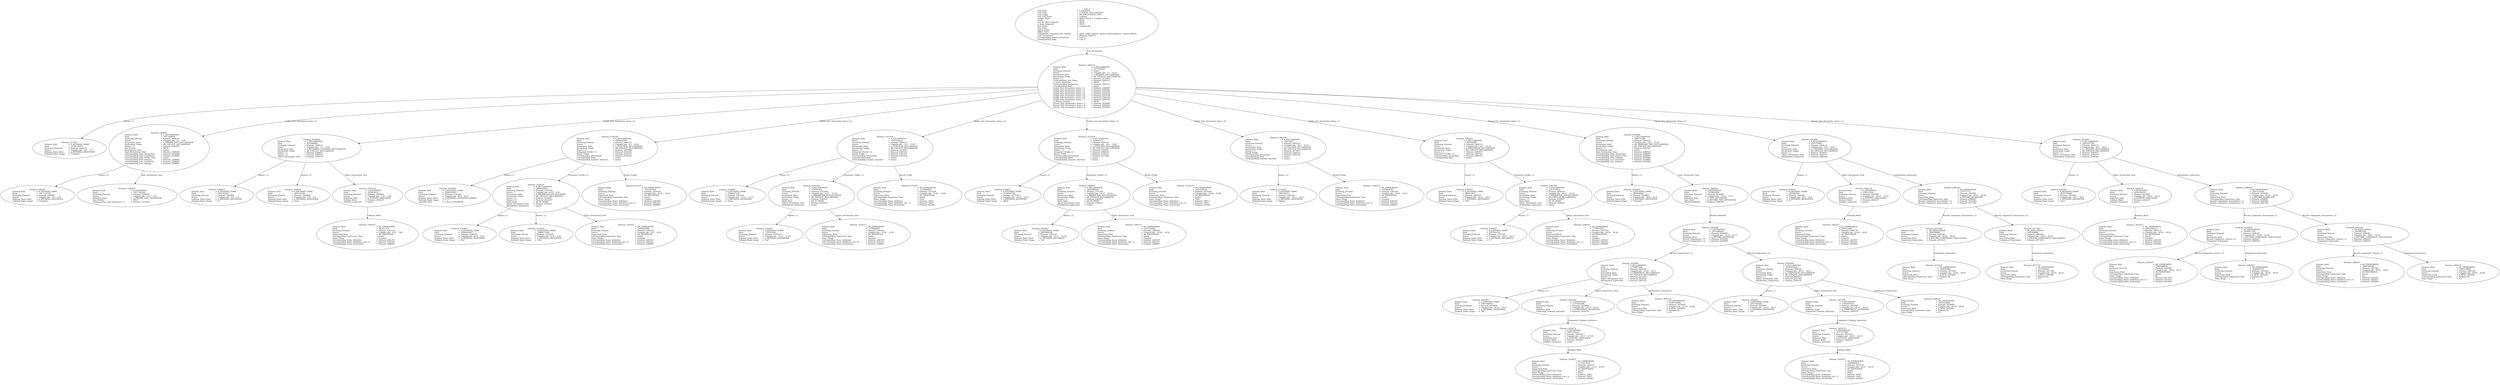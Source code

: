 digraph "complex.adt" {
  Unit_2 -> Element_2464112
      [ label=Unit_Declaration ];
  Unit_2
      [ label=<<TABLE BORDER="0" CELLBORDER="0" CELLSPACING="0" CELLPADDING="0"> 
          <TR><TD COLSPAN="3">Unit_2</TD></TR>
          <TR><TD ALIGN="LEFT">Unit_Kind   </TD><TD> = </TD><TD ALIGN="LEFT">A_PACKAGE</TD></TR>
          <TR><TD ALIGN="LEFT">Unit_Class   </TD><TD> = </TD><TD ALIGN="LEFT">A_PUBLIC_DECLARATION</TD></TR>
          <TR><TD ALIGN="LEFT">Unit_Origin   </TD><TD> = </TD><TD ALIGN="LEFT">AN_APPLICATION_UNIT</TD></TR>
          <TR><TD ALIGN="LEFT">Unit_Full_Name    </TD><TD> = </TD><TD ALIGN="LEFT">Complex</TD></TR>
          <TR><TD ALIGN="LEFT">Unique_Name   </TD><TD> = </TD><TD ALIGN="LEFT">ASIS Context 1: Complex (spec)</TD></TR>
          <TR><TD ALIGN="LEFT">Exists  </TD><TD> = </TD><TD ALIGN="LEFT">TRUE</TD></TR>
          <TR><TD ALIGN="LEFT">Can_Be_Main_Program     </TD><TD> = </TD><TD ALIGN="LEFT">TRUE</TD></TR>
          <TR><TD ALIGN="LEFT">Is_Body_Required     </TD><TD> = </TD><TD ALIGN="LEFT">TRUE</TD></TR>
          <TR><TD ALIGN="LEFT">Text_Name   </TD><TD> = </TD><TD ALIGN="LEFT">complex.ads</TD></TR>
          <TR><TD ALIGN="LEFT">Text_Form   </TD><TD> = </TD><TD ALIGN="LEFT"></TD></TR>
          <TR><TD ALIGN="LEFT">Object_Name   </TD><TD> = </TD><TD ALIGN="LEFT"></TD></TR>
          <TR><TD ALIGN="LEFT">Object_Form   </TD><TD> = </TD><TD ALIGN="LEFT"></TD></TR>
          <TR><TD ALIGN="LEFT">Compilation_Command_Line_Options         </TD><TD> = </TD><TD ALIGN="LEFT">-gnatc -gnatt -gnatws -gnatyN -mtune=generic -march=x86-64</TD></TR>
          <TR><TD ALIGN="LEFT">Unit_Declaration     </TD><TD> = </TD><TD ALIGN="LEFT">Element_2464112</TD></TR>
          <TR><TD ALIGN="LEFT">Corresponding_Parent_Declaration         </TD><TD> = </TD><TD ALIGN="LEFT">Unit_1</TD></TR>
          <TR><TD ALIGN="LEFT">Corresponding_Body     </TD><TD> = </TD><TD ALIGN="LEFT">Unit_4</TD></TR>
          </TABLE>> ];
  Element_2464112 -> Element_2273057
      [ label="Names ( 1)" ];
  Element_2464112 -> Element_2288087
      [ label="Visible_Part_Declarative_Items ( 1)" ];
  Element_2464112 -> Element_2304092
      [ label="Visible_Part_Declarative_Items ( 2)" ];
  Element_2464112 -> Element_2334104
      [ label="Visible_Part_Declarative_Items ( 3)" ];
  Element_2464112 -> Element_2353104
      [ label="Visible_Part_Declarative_Items ( 4)" ];
  Element_2464112 -> Element_2372104
      [ label="Visible_Part_Declarative_Items ( 5)" ];
  Element_2464112 -> Element_2382104
      [ label="Visible_Part_Declarative_Items ( 6)" ];
  Element_2464112 -> Element_2400103
      [ label="Visible_Part_Declarative_Items ( 7)" ];
  Element_2464112 -> Element_2434082
      [ label="Private_Part_Declarative_Items ( 1)" ];
  Element_2464112 -> Element_2443091
      [ label="Private_Part_Declarative_Items ( 2)" ];
  Element_2464112 -> Element_2455091
      [ label="Private_Part_Declarative_Items ( 3)" ];
  Element_2464112
      [ label=<<TABLE BORDER="0" CELLBORDER="0" CELLSPACING="0" CELLPADDING="0"> 
          <TR><TD COLSPAN="3">Element_2464112</TD></TR>
          <TR><TD ALIGN="LEFT">Element_Kind    </TD><TD> = </TD><TD ALIGN="LEFT">A_DECLARATION</TD></TR>
          <TR><TD ALIGN="LEFT">Hash  </TD><TD> = </TD><TD ALIGN="LEFT">-2137259327</TD></TR>
          <TR><TD ALIGN="LEFT">Enclosing_Element     </TD><TD> = </TD><TD ALIGN="LEFT">(none)</TD></TR>
          <TR><TD ALIGN="LEFT">Source  </TD><TD> = </TD><TD ALIGN="LEFT">Complex.ads - 1:1 .. 32:12</TD></TR>
          <TR><TD ALIGN="LEFT">Declaration_Kind     </TD><TD> = </TD><TD ALIGN="LEFT">A_PACKAGE_DECLARATION</TD></TR>
          <TR><TD ALIGN="LEFT">Declaration_Origin     </TD><TD> = </TD><TD ALIGN="LEFT">AN_EXPLICIT_DECLARATION</TD></TR>
          <TR><TD ALIGN="LEFT">Names ( 1)   </TD><TD> = </TD><TD ALIGN="LEFT">Element_2273057</TD></TR>
          <TR><TD ALIGN="LEFT">Corresponding_End_Name      </TD><TD> = </TD><TD ALIGN="LEFT">Element_2465237</TD></TR>
          <TR><TD ALIGN="LEFT">Is_Name_Repeated     </TD><TD> = </TD><TD ALIGN="LEFT">TRUE</TD></TR>
          <TR><TD ALIGN="LEFT">Corresponding_Declaration       </TD><TD> = </TD><TD ALIGN="LEFT">Element_2464112</TD></TR>
          <TR><TD ALIGN="LEFT">Corresponding_Body     </TD><TD> = </TD><TD ALIGN="LEFT">(none)</TD></TR>
          <TR><TD ALIGN="LEFT">Visible_Part_Declarative_Items ( 1)         </TD><TD> = </TD><TD ALIGN="LEFT">Element_2288087</TD></TR>
          <TR><TD ALIGN="LEFT">Visible_Part_Declarative_Items ( 2)         </TD><TD> = </TD><TD ALIGN="LEFT">Element_2304092</TD></TR>
          <TR><TD ALIGN="LEFT">Visible_Part_Declarative_Items ( 3)         </TD><TD> = </TD><TD ALIGN="LEFT">Element_2334104</TD></TR>
          <TR><TD ALIGN="LEFT">Visible_Part_Declarative_Items ( 4)         </TD><TD> = </TD><TD ALIGN="LEFT">Element_2353104</TD></TR>
          <TR><TD ALIGN="LEFT">Visible_Part_Declarative_Items ( 5)         </TD><TD> = </TD><TD ALIGN="LEFT">Element_2372104</TD></TR>
          <TR><TD ALIGN="LEFT">Visible_Part_Declarative_Items ( 6)         </TD><TD> = </TD><TD ALIGN="LEFT">Element_2382104</TD></TR>
          <TR><TD ALIGN="LEFT">Visible_Part_Declarative_Items ( 7)         </TD><TD> = </TD><TD ALIGN="LEFT">Element_2400103</TD></TR>
          <TR><TD ALIGN="LEFT">Is_Private_Present     </TD><TD> = </TD><TD ALIGN="LEFT">TRUE</TD></TR>
          <TR><TD ALIGN="LEFT">Private_Part_Declarative_Items ( 1)         </TD><TD> = </TD><TD ALIGN="LEFT">Element_2434082</TD></TR>
          <TR><TD ALIGN="LEFT">Private_Part_Declarative_Items ( 2)         </TD><TD> = </TD><TD ALIGN="LEFT">Element_2443091</TD></TR>
          <TR><TD ALIGN="LEFT">Private_Part_Declarative_Items ( 3)         </TD><TD> = </TD><TD ALIGN="LEFT">Element_2455091</TD></TR>
          </TABLE>> ];
  Element_2273057
      [ label=<<TABLE BORDER="0" CELLBORDER="0" CELLSPACING="0" CELLPADDING="0"> 
          <TR><TD COLSPAN="3">Element_2273057</TD></TR>
          <TR><TD ALIGN="LEFT">Element_Kind    </TD><TD> = </TD><TD ALIGN="LEFT">A_DEFINING_NAME</TD></TR>
          <TR><TD ALIGN="LEFT">Hash  </TD><TD> = </TD><TD ALIGN="LEFT">-2138156351</TD></TR>
          <TR><TD ALIGN="LEFT">Enclosing_Element     </TD><TD> = </TD><TD ALIGN="LEFT">Element_2464112</TD></TR>
          <TR><TD ALIGN="LEFT">Source  </TD><TD> = </TD><TD ALIGN="LEFT">Complex.ads - 1:9 .. 1:15</TD></TR>
          <TR><TD ALIGN="LEFT">Defining_Name_Kind     </TD><TD> = </TD><TD ALIGN="LEFT">A_DEFINING_IDENTIFIER</TD></TR>
          <TR><TD ALIGN="LEFT">Defining_Name_Image     </TD><TD> = </TD><TD ALIGN="LEFT">"Complex"</TD></TR>
          </TABLE>> ];
  Element_2288087 -> Element_2281057
      [ label="Names ( 1)" ];
  Element_2288087 -> Element_2288204
      [ label=Type_Declaration_View ];
  Element_2288087
      [ label=<<TABLE BORDER="0" CELLBORDER="0" CELLSPACING="0" CELLPADDING="0"> 
          <TR><TD COLSPAN="3">Element_2288087</TD></TR>
          <TR><TD ALIGN="LEFT">Element_Kind    </TD><TD> = </TD><TD ALIGN="LEFT">A_DECLARATION</TD></TR>
          <TR><TD ALIGN="LEFT">Hash  </TD><TD> = </TD><TD ALIGN="LEFT"> 1617260976</TD></TR>
          <TR><TD ALIGN="LEFT">Enclosing_Element     </TD><TD> = </TD><TD ALIGN="LEFT">Element_2464112</TD></TR>
          <TR><TD ALIGN="LEFT">Source  </TD><TD> = </TD><TD ALIGN="LEFT">Complex.ads - 3:3 .. 3:26</TD></TR>
          <TR><TD ALIGN="LEFT">Declaration_Kind     </TD><TD> = </TD><TD ALIGN="LEFT">A_PRIVATE_TYPE_DECLARATION</TD></TR>
          <TR><TD ALIGN="LEFT">Declaration_Origin     </TD><TD> = </TD><TD ALIGN="LEFT">AN_EXPLICIT_DECLARATION</TD></TR>
          <TR><TD ALIGN="LEFT">Names ( 1)   </TD><TD> = </TD><TD ALIGN="LEFT">Element_2281057</TD></TR>
          <TR><TD ALIGN="LEFT">Has_Private   </TD><TD> = </TD><TD ALIGN="LEFT">TRUE</TD></TR>
          <TR><TD ALIGN="LEFT">Discriminant_Part     </TD><TD> = </TD><TD ALIGN="LEFT">(none)</TD></TR>
          <TR><TD ALIGN="LEFT">Type_Declaration_View      </TD><TD> = </TD><TD ALIGN="LEFT">Element_2288204</TD></TR>
          <TR><TD ALIGN="LEFT">Corresponding_Type_Declaration        </TD><TD> = </TD><TD ALIGN="LEFT">Element_2434082</TD></TR>
          <TR><TD ALIGN="LEFT">Corresponding_Type_Completion        </TD><TD> = </TD><TD ALIGN="LEFT">Element_2434082</TD></TR>
          <TR><TD ALIGN="LEFT">Corresponding_Type_Partial_View        </TD><TD> = </TD><TD ALIGN="LEFT">(none)</TD></TR>
          <TR><TD ALIGN="LEFT">Corresponding_First_Subtype       </TD><TD> = </TD><TD ALIGN="LEFT">Element_2288087</TD></TR>
          <TR><TD ALIGN="LEFT">Corresponding_Last_Constraint        </TD><TD> = </TD><TD ALIGN="LEFT">Element_2288087</TD></TR>
          <TR><TD ALIGN="LEFT">Corresponding_Last_Subtype       </TD><TD> = </TD><TD ALIGN="LEFT">Element_2288087</TD></TR>
          </TABLE>> ];
  Element_2281057
      [ label=<<TABLE BORDER="0" CELLBORDER="0" CELLSPACING="0" CELLPADDING="0"> 
          <TR><TD COLSPAN="3">Element_2281057</TD></TR>
          <TR><TD ALIGN="LEFT">Element_Kind    </TD><TD> = </TD><TD ALIGN="LEFT">A_DEFINING_NAME</TD></TR>
          <TR><TD ALIGN="LEFT">Hash  </TD><TD> = </TD><TD ALIGN="LEFT"> 1617138736</TD></TR>
          <TR><TD ALIGN="LEFT">Enclosing_Element     </TD><TD> = </TD><TD ALIGN="LEFT">Element_2288087</TD></TR>
          <TR><TD ALIGN="LEFT">Source  </TD><TD> = </TD><TD ALIGN="LEFT">Complex.ads - 3:8 .. 3:14</TD></TR>
          <TR><TD ALIGN="LEFT">Defining_Name_Kind     </TD><TD> = </TD><TD ALIGN="LEFT">A_DEFINING_IDENTIFIER</TD></TR>
          <TR><TD ALIGN="LEFT">Defining_Name_Image     </TD><TD> = </TD><TD ALIGN="LEFT">"Complex"</TD></TR>
          </TABLE>> ];
  Element_2288204
      [ label=<<TABLE BORDER="0" CELLBORDER="0" CELLSPACING="0" CELLPADDING="0"> 
          <TR><TD COLSPAN="3">Element_2288204</TD></TR>
          <TR><TD ALIGN="LEFT">Element_Kind    </TD><TD> = </TD><TD ALIGN="LEFT">A_DEFINITION</TD></TR>
          <TR><TD ALIGN="LEFT">Hash  </TD><TD> = </TD><TD ALIGN="LEFT"> 1617740208</TD></TR>
          <TR><TD ALIGN="LEFT">Enclosing_Element     </TD><TD> = </TD><TD ALIGN="LEFT">Element_2288087</TD></TR>
          <TR><TD ALIGN="LEFT">Source  </TD><TD> = </TD><TD ALIGN="LEFT">Complex.ads - 3:19 .. 3:25</TD></TR>
          <TR><TD ALIGN="LEFT">Definition_Kind    </TD><TD> = </TD><TD ALIGN="LEFT">A_PRIVATE_TYPE_DEFINITION</TD></TR>
          <TR><TD ALIGN="LEFT">Has_Private   </TD><TD> = </TD><TD ALIGN="LEFT">TRUE</TD></TR>
          <TR><TD ALIGN="LEFT">Corresponding_Type_Operators ( 1)         </TD><TD> = </TD><TD ALIGN="LEFT">Element_2334104</TD></TR>
          </TABLE>> ];
  Element_2304092 -> Element_2289057
      [ label="Names ( 1)" ];
  Element_2304092 -> Element_2296057
      [ label="Names ( 2)" ];
  Element_2304092 -> Element_2303176
      [ label=Object_Declaration_View ];
  Element_2304092
      [ label=<<TABLE BORDER="0" CELLBORDER="0" CELLSPACING="0" CELLPADDING="0"> 
          <TR><TD COLSPAN="3">Element_2304092</TD></TR>
          <TR><TD ALIGN="LEFT">Element_Kind    </TD><TD> = </TD><TD ALIGN="LEFT">A_DECLARATION</TD></TR>
          <TR><TD ALIGN="LEFT">Hash  </TD><TD> = </TD><TD ALIGN="LEFT"> 405368940</TD></TR>
          <TR><TD ALIGN="LEFT">Enclosing_Element     </TD><TD> = </TD><TD ALIGN="LEFT">Element_2464112</TD></TR>
          <TR><TD ALIGN="LEFT">Source  </TD><TD> = </TD><TD ALIGN="LEFT">Complex.ads - 5:3 .. 5:29</TD></TR>
          <TR><TD ALIGN="LEFT">Declaration_Kind     </TD><TD> = </TD><TD ALIGN="LEFT">A_DEFERRED_CONSTANT_DECLARATION</TD></TR>
          <TR><TD ALIGN="LEFT">Declaration_Origin     </TD><TD> = </TD><TD ALIGN="LEFT">AN_EXPLICIT_DECLARATION</TD></TR>
          <TR><TD ALIGN="LEFT">Names ( 1)   </TD><TD> = </TD><TD ALIGN="LEFT">Element_2289057</TD></TR>
          <TR><TD ALIGN="LEFT">Names ( 2)   </TD><TD> = </TD><TD ALIGN="LEFT">Element_2296057</TD></TR>
          <TR><TD ALIGN="LEFT">Object_Declaration_View      </TD><TD> = </TD><TD ALIGN="LEFT">Element_2303176</TD></TR>
          </TABLE>> ];
  Element_2289057
      [ label=<<TABLE BORDER="0" CELLBORDER="0" CELLSPACING="0" CELLPADDING="0"> 
          <TR><TD COLSPAN="3">Element_2289057</TD></TR>
          <TR><TD ALIGN="LEFT">Element_Kind    </TD><TD> = </TD><TD ALIGN="LEFT">A_DEFINING_NAME</TD></TR>
          <TR><TD ALIGN="LEFT">Hash  </TD><TD> = </TD><TD ALIGN="LEFT"> 405333100</TD></TR>
          <TR><TD ALIGN="LEFT">Enclosing_Element     </TD><TD> = </TD><TD ALIGN="LEFT">Element_2304092</TD></TR>
          <TR><TD ALIGN="LEFT">Source  </TD><TD> = </TD><TD ALIGN="LEFT">Complex.ads - 5:3 .. 5:3</TD></TR>
          <TR><TD ALIGN="LEFT">Defining_Name_Kind     </TD><TD> = </TD><TD ALIGN="LEFT">A_DEFINING_IDENTIFIER</TD></TR>
          <TR><TD ALIGN="LEFT">Defining_Name_Image     </TD><TD> = </TD><TD ALIGN="LEFT">"i"</TD></TR>
          </TABLE>> ];
  Element_2296057
      [ label=<<TABLE BORDER="0" CELLBORDER="0" CELLSPACING="0" CELLPADDING="0"> 
          <TR><TD COLSPAN="3">Element_2296057</TD></TR>
          <TR><TD ALIGN="LEFT">Element_Kind    </TD><TD> = </TD><TD ALIGN="LEFT">A_DEFINING_NAME</TD></TR>
          <TR><TD ALIGN="LEFT">Hash  </TD><TD> = </TD><TD ALIGN="LEFT"> 405333196</TD></TR>
          <TR><TD ALIGN="LEFT">Enclosing_Element     </TD><TD> = </TD><TD ALIGN="LEFT">Element_2304092</TD></TR>
          <TR><TD ALIGN="LEFT">Source  </TD><TD> = </TD><TD ALIGN="LEFT">Complex.ads - 5:6 .. 5:9</TD></TR>
          <TR><TD ALIGN="LEFT">Defining_Name_Kind     </TD><TD> = </TD><TD ALIGN="LEFT">A_DEFINING_IDENTIFIER</TD></TR>
          <TR><TD ALIGN="LEFT">Defining_Name_Image     </TD><TD> = </TD><TD ALIGN="LEFT">"zero"</TD></TR>
          </TABLE>> ];
  Element_2303176 -> Element_2303237
      [ label=Subtype_Mark ];
  Element_2303176
      [ label=<<TABLE BORDER="0" CELLBORDER="0" CELLSPACING="0" CELLPADDING="0"> 
          <TR><TD COLSPAN="3">Element_2303176</TD></TR>
          <TR><TD ALIGN="LEFT">Element_Kind    </TD><TD> = </TD><TD ALIGN="LEFT">A_DEFINITION</TD></TR>
          <TR><TD ALIGN="LEFT">Hash  </TD><TD> = </TD><TD ALIGN="LEFT"> 405455052</TD></TR>
          <TR><TD ALIGN="LEFT">Enclosing_Element     </TD><TD> = </TD><TD ALIGN="LEFT">Element_2304092</TD></TR>
          <TR><TD ALIGN="LEFT">Source  </TD><TD> = </TD><TD ALIGN="LEFT">Complex.ads - 5:22 .. 5:28</TD></TR>
          <TR><TD ALIGN="LEFT">Definition_Kind    </TD><TD> = </TD><TD ALIGN="LEFT">A_SUBTYPE_INDICATION</TD></TR>
          <TR><TD ALIGN="LEFT">Subtype_Mark    </TD><TD> = </TD><TD ALIGN="LEFT">Element_2303237</TD></TR>
          <TR><TD ALIGN="LEFT">Subtype_Constraint     </TD><TD> = </TD><TD ALIGN="LEFT">(none)</TD></TR>
          </TABLE>> ];
  Element_2303237
      [ label=<<TABLE BORDER="0" CELLBORDER="0" CELLSPACING="0" CELLPADDING="0"> 
          <TR><TD COLSPAN="3">Element_2303237</TD></TR>
          <TR><TD ALIGN="LEFT">Element_Kind    </TD><TD> = </TD><TD ALIGN="LEFT">AN_EXPRESSION</TD></TR>
          <TR><TD ALIGN="LEFT">Hash  </TD><TD> = </TD><TD ALIGN="LEFT"> 405517516</TD></TR>
          <TR><TD ALIGN="LEFT">Enclosing_Element     </TD><TD> = </TD><TD ALIGN="LEFT">Element_2303176</TD></TR>
          <TR><TD ALIGN="LEFT">Source  </TD><TD> = </TD><TD ALIGN="LEFT">Complex.ads - 5:22 .. 5:28</TD></TR>
          <TR><TD ALIGN="LEFT">Expression_Kind    </TD><TD> = </TD><TD ALIGN="LEFT">AN_IDENTIFIER</TD></TR>
          <TR><TD ALIGN="LEFT">Corresponding_Expression_Type        </TD><TD> = </TD><TD ALIGN="LEFT">(none)</TD></TR>
          <TR><TD ALIGN="LEFT">Name_Image   </TD><TD> = </TD><TD ALIGN="LEFT">Complex</TD></TR>
          <TR><TD ALIGN="LEFT">Corresponding_Name_Definition        </TD><TD> = </TD><TD ALIGN="LEFT">Element_2281057</TD></TR>
          <TR><TD ALIGN="LEFT">Corresponding_Name_Definition_List ( 1)          </TD><TD> = </TD><TD ALIGN="LEFT">Element_2281057</TD></TR>
          <TR><TD ALIGN="LEFT">Corresponding_Name_Declaration        </TD><TD> = </TD><TD ALIGN="LEFT">Element_2288087</TD></TR>
          </TABLE>> ];
  Element_2334104 -> Element_2307069
      [ label="Names ( 1)" ];
  Element_2334104 -> Element_2328105
      [ label="Parameter_Profile ( 1)" ];
  Element_2334104 -> Element_2332237
      [ label=Result_Profile ];
  Element_2334104
      [ label=<<TABLE BORDER="0" CELLBORDER="0" CELLSPACING="0" CELLPADDING="0"> 
          <TR><TD COLSPAN="3">Element_2334104</TD></TR>
          <TR><TD ALIGN="LEFT">Element_Kind    </TD><TD> = </TD><TD ALIGN="LEFT">A_DECLARATION</TD></TR>
          <TR><TD ALIGN="LEFT">Hash  </TD><TD> = </TD><TD ALIGN="LEFT">-2096614387</TD></TR>
          <TR><TD ALIGN="LEFT">Enclosing_Element     </TD><TD> = </TD><TD ALIGN="LEFT">Element_2464112</TD></TR>
          <TR><TD ALIGN="LEFT">Source  </TD><TD> = </TD><TD ALIGN="LEFT">Complex.ads - 8:3 .. 10:32</TD></TR>
          <TR><TD ALIGN="LEFT">Declaration_Kind     </TD><TD> = </TD><TD ALIGN="LEFT">A_FUNCTION_DECLARATION</TD></TR>
          <TR><TD ALIGN="LEFT">Declaration_Origin     </TD><TD> = </TD><TD ALIGN="LEFT">AN_EXPLICIT_DECLARATION</TD></TR>
          <TR><TD ALIGN="LEFT">Names ( 1)   </TD><TD> = </TD><TD ALIGN="LEFT">Element_2307069</TD></TR>
          <TR><TD ALIGN="LEFT">Parameter_Profile ( 1)      </TD><TD> = </TD><TD ALIGN="LEFT">Element_2328105</TD></TR>
          <TR><TD ALIGN="LEFT">Result_Profile    </TD><TD> = </TD><TD ALIGN="LEFT">Element_2332237</TD></TR>
          <TR><TD ALIGN="LEFT">Corresponding_Declaration       </TD><TD> = </TD><TD ALIGN="LEFT">Element_2334104</TD></TR>
          <TR><TD ALIGN="LEFT">Corresponding_Body     </TD><TD> = </TD><TD ALIGN="LEFT">(none)</TD></TR>
          <TR><TD ALIGN="LEFT">Corresponding_Equality_Operator        </TD><TD> = </TD><TD ALIGN="LEFT">(none)</TD></TR>
          </TABLE>> ];
  Element_2307069
      [ label=<<TABLE BORDER="0" CELLBORDER="0" CELLSPACING="0" CELLPADDING="0"> 
          <TR><TD COLSPAN="3">Element_2307069</TD></TR>
          <TR><TD ALIGN="LEFT">Element_Kind    </TD><TD> = </TD><TD ALIGN="LEFT">A_DEFINING_NAME</TD></TR>
          <TR><TD ALIGN="LEFT">Hash  </TD><TD> = </TD><TD ALIGN="LEFT">-2096618831</TD></TR>
          <TR><TD ALIGN="LEFT">Enclosing_Element     </TD><TD> = </TD><TD ALIGN="LEFT">Element_2334104</TD></TR>
          <TR><TD ALIGN="LEFT">Source  </TD><TD> = </TD><TD ALIGN="LEFT">Complex.ads - 8:12 .. 8:14</TD></TR>
          <TR><TD ALIGN="LEFT">Defining_Name_Kind     </TD><TD> = </TD><TD ALIGN="LEFT">A_DEFINING_OPERATOR_SYMBOL</TD></TR>
          <TR><TD ALIGN="LEFT">Defining_Name_Image     </TD><TD> = </TD><TD ALIGN="LEFT">""+""</TD></TR>
          <TR><TD ALIGN="LEFT">Operator_Kind    </TD><TD> = </TD><TD ALIGN="LEFT">A_PLUS_OPERATOR</TD></TR>
          </TABLE>> ];
  Element_2328105 -> Element_2314057
      [ label="Names ( 1)" ];
  Element_2328105 -> Element_2321057
      [ label="Names ( 2)" ];
  Element_2328105 -> Element_2329237
      [ label=Object_Declaration_View ];
  Element_2328105
      [ label=<<TABLE BORDER="0" CELLBORDER="0" CELLSPACING="0" CELLPADDING="0"> 
          <TR><TD COLSPAN="3">Element_2328105</TD></TR>
          <TR><TD ALIGN="LEFT">Element_Kind    </TD><TD> = </TD><TD ALIGN="LEFT">A_DECLARATION</TD></TR>
          <TR><TD ALIGN="LEFT">Hash  </TD><TD> = </TD><TD ALIGN="LEFT">-2096614263</TD></TR>
          <TR><TD ALIGN="LEFT">Enclosing_Element     </TD><TD> = </TD><TD ALIGN="LEFT">Element_2334104</TD></TR>
          <TR><TD ALIGN="LEFT">Source  </TD><TD> = </TD><TD ALIGN="LEFT">Complex.ads - 8:18 .. 9:33</TD></TR>
          <TR><TD ALIGN="LEFT">Declaration_Kind     </TD><TD> = </TD><TD ALIGN="LEFT">A_PARAMETER_SPECIFICATION</TD></TR>
          <TR><TD ALIGN="LEFT">Declaration_Origin     </TD><TD> = </TD><TD ALIGN="LEFT">AN_EXPLICIT_DECLARATION</TD></TR>
          <TR><TD ALIGN="LEFT">Names ( 1)   </TD><TD> = </TD><TD ALIGN="LEFT">Element_2314057</TD></TR>
          <TR><TD ALIGN="LEFT">Names ( 2)   </TD><TD> = </TD><TD ALIGN="LEFT">Element_2321057</TD></TR>
          <TR><TD ALIGN="LEFT">Mode_Kind   </TD><TD> = </TD><TD ALIGN="LEFT">AN_IN_MODE</TD></TR>
          <TR><TD ALIGN="LEFT">Object_Declaration_View      </TD><TD> = </TD><TD ALIGN="LEFT">Element_2329237</TD></TR>
          <TR><TD ALIGN="LEFT">Initialization_Expression       </TD><TD> = </TD><TD ALIGN="LEFT">(none)</TD></TR>
          </TABLE>> ];
  Element_2314057
      [ label=<<TABLE BORDER="0" CELLBORDER="0" CELLSPACING="0" CELLPADDING="0"> 
          <TR><TD COLSPAN="3">Element_2314057</TD></TR>
          <TR><TD ALIGN="LEFT">Element_Kind    </TD><TD> = </TD><TD ALIGN="LEFT">A_DEFINING_NAME</TD></TR>
          <TR><TD ALIGN="LEFT">Hash  </TD><TD> = </TD><TD ALIGN="LEFT">-2096620407</TD></TR>
          <TR><TD ALIGN="LEFT">Enclosing_Element     </TD><TD> = </TD><TD ALIGN="LEFT">Element_2328105</TD></TR>
          <TR><TD ALIGN="LEFT">Source  </TD><TD> = </TD><TD ALIGN="LEFT">Complex.ads - 8:18 .. 8:20</TD></TR>
          <TR><TD ALIGN="LEFT">Defining_Name_Kind     </TD><TD> = </TD><TD ALIGN="LEFT">A_DEFINING_IDENTIFIER</TD></TR>
          <TR><TD ALIGN="LEFT">Defining_Name_Image     </TD><TD> = </TD><TD ALIGN="LEFT">"lhs"</TD></TR>
          </TABLE>> ];
  Element_2321057
      [ label=<<TABLE BORDER="0" CELLBORDER="0" CELLSPACING="0" CELLPADDING="0"> 
          <TR><TD COLSPAN="3">Element_2321057</TD></TR>
          <TR><TD ALIGN="LEFT">Element_Kind    </TD><TD> = </TD><TD ALIGN="LEFT">A_DEFINING_NAME</TD></TR>
          <TR><TD ALIGN="LEFT">Hash  </TD><TD> = </TD><TD ALIGN="LEFT">-1048277436</TD></TR>
          <TR><TD ALIGN="LEFT">Enclosing_Element     </TD><TD> = </TD><TD ALIGN="LEFT">Element_2328105</TD></TR>
          <TR><TD ALIGN="LEFT">Source  </TD><TD> = </TD><TD ALIGN="LEFT">Complex.ads - 9:18 .. 9:20</TD></TR>
          <TR><TD ALIGN="LEFT">Defining_Name_Kind     </TD><TD> = </TD><TD ALIGN="LEFT">A_DEFINING_IDENTIFIER</TD></TR>
          <TR><TD ALIGN="LEFT">Defining_Name_Image     </TD><TD> = </TD><TD ALIGN="LEFT">"rhs"</TD></TR>
          </TABLE>> ];
  Element_2329237
      [ label=<<TABLE BORDER="0" CELLBORDER="0" CELLSPACING="0" CELLPADDING="0"> 
          <TR><TD COLSPAN="3">Element_2329237</TD></TR>
          <TR><TD ALIGN="LEFT">Element_Kind    </TD><TD> = </TD><TD ALIGN="LEFT">AN_EXPRESSION</TD></TR>
          <TR><TD ALIGN="LEFT">Hash  </TD><TD> = </TD><TD ALIGN="LEFT">-1048265898</TD></TR>
          <TR><TD ALIGN="LEFT">Enclosing_Element     </TD><TD> = </TD><TD ALIGN="LEFT">Element_2328105</TD></TR>
          <TR><TD ALIGN="LEFT">Source  </TD><TD> = </TD><TD ALIGN="LEFT">Complex.ads - 9:27 .. 9:33</TD></TR>
          <TR><TD ALIGN="LEFT">Expression_Kind    </TD><TD> = </TD><TD ALIGN="LEFT">AN_IDENTIFIER</TD></TR>
          <TR><TD ALIGN="LEFT">Corresponding_Expression_Type        </TD><TD> = </TD><TD ALIGN="LEFT">(none)</TD></TR>
          <TR><TD ALIGN="LEFT">Name_Image   </TD><TD> = </TD><TD ALIGN="LEFT">Complex</TD></TR>
          <TR><TD ALIGN="LEFT">Corresponding_Name_Definition        </TD><TD> = </TD><TD ALIGN="LEFT">Element_2281057</TD></TR>
          <TR><TD ALIGN="LEFT">Corresponding_Name_Definition_List ( 1)          </TD><TD> = </TD><TD ALIGN="LEFT">Element_2281057</TD></TR>
          <TR><TD ALIGN="LEFT">Corresponding_Name_Declaration        </TD><TD> = </TD><TD ALIGN="LEFT">Element_2288087</TD></TR>
          </TABLE>> ];
  Element_2332237
      [ label=<<TABLE BORDER="0" CELLBORDER="0" CELLSPACING="0" CELLPADDING="0"> 
          <TR><TD COLSPAN="3">Element_2332237</TD></TR>
          <TR><TD ALIGN="LEFT">Element_Kind    </TD><TD> = </TD><TD ALIGN="LEFT">AN_EXPRESSION</TD></TR>
          <TR><TD ALIGN="LEFT">Hash  </TD><TD> = </TD><TD ALIGN="LEFT"> 1623367081</TD></TR>
          <TR><TD ALIGN="LEFT">Enclosing_Element     </TD><TD> = </TD><TD ALIGN="LEFT">Element_2334104</TD></TR>
          <TR><TD ALIGN="LEFT">Source  </TD><TD> = </TD><TD ALIGN="LEFT">Complex.ads - 10:25 .. 10:31</TD></TR>
          <TR><TD ALIGN="LEFT">Expression_Kind    </TD><TD> = </TD><TD ALIGN="LEFT">AN_IDENTIFIER</TD></TR>
          <TR><TD ALIGN="LEFT">Corresponding_Expression_Type        </TD><TD> = </TD><TD ALIGN="LEFT">(none)</TD></TR>
          <TR><TD ALIGN="LEFT">Name_Image   </TD><TD> = </TD><TD ALIGN="LEFT">Complex</TD></TR>
          <TR><TD ALIGN="LEFT">Corresponding_Name_Definition        </TD><TD> = </TD><TD ALIGN="LEFT">Element_2281057</TD></TR>
          <TR><TD ALIGN="LEFT">Corresponding_Name_Definition_List ( 1)          </TD><TD> = </TD><TD ALIGN="LEFT">Element_2281057</TD></TR>
          <TR><TD ALIGN="LEFT">Corresponding_Name_Declaration        </TD><TD> = </TD><TD ALIGN="LEFT">Element_2288087</TD></TR>
          </TABLE>> ];
  Element_2353104 -> Element_2335057
      [ label="Names ( 1)" ];
  Element_2353104 -> Element_2349105
      [ label="Parameter_Profile ( 1)" ];
  Element_2353104 -> Element_2351237
      [ label=Result_Profile ];
  Element_2353104
      [ label=<<TABLE BORDER="0" CELLBORDER="0" CELLSPACING="0" CELLPADDING="0"> 
          <TR><TD COLSPAN="3">Element_2353104</TD></TR>
          <TR><TD ALIGN="LEFT">Element_Kind    </TD><TD> = </TD><TD ALIGN="LEFT">A_DECLARATION</TD></TR>
          <TR><TD ALIGN="LEFT">Hash  </TD><TD> = </TD><TD ALIGN="LEFT"> 1813539232</TD></TR>
          <TR><TD ALIGN="LEFT">Enclosing_Element     </TD><TD> = </TD><TD ALIGN="LEFT">Element_2464112</TD></TR>
          <TR><TD ALIGN="LEFT">Source  </TD><TD> = </TD><TD ALIGN="LEFT">Complex.ads - 13:3 .. 13:47</TD></TR>
          <TR><TD ALIGN="LEFT">Declaration_Kind     </TD><TD> = </TD><TD ALIGN="LEFT">A_FUNCTION_DECLARATION</TD></TR>
          <TR><TD ALIGN="LEFT">Declaration_Origin     </TD><TD> = </TD><TD ALIGN="LEFT">AN_EXPLICIT_DECLARATION</TD></TR>
          <TR><TD ALIGN="LEFT">Names ( 1)   </TD><TD> = </TD><TD ALIGN="LEFT">Element_2335057</TD></TR>
          <TR><TD ALIGN="LEFT">Parameter_Profile ( 1)      </TD><TD> = </TD><TD ALIGN="LEFT">Element_2349105</TD></TR>
          <TR><TD ALIGN="LEFT">Result_Profile    </TD><TD> = </TD><TD ALIGN="LEFT">Element_2351237</TD></TR>
          <TR><TD ALIGN="LEFT">Corresponding_Declaration       </TD><TD> = </TD><TD ALIGN="LEFT">Element_2353104</TD></TR>
          <TR><TD ALIGN="LEFT">Corresponding_Body     </TD><TD> = </TD><TD ALIGN="LEFT">(none)</TD></TR>
          <TR><TD ALIGN="LEFT">Corresponding_Equality_Operator        </TD><TD> = </TD><TD ALIGN="LEFT">(none)</TD></TR>
          </TABLE>> ];
  Element_2335057
      [ label=<<TABLE BORDER="0" CELLBORDER="0" CELLSPACING="0" CELLPADDING="0"> 
          <TR><TD COLSPAN="3">Element_2335057</TD></TR>
          <TR><TD ALIGN="LEFT">Element_Kind    </TD><TD> = </TD><TD ALIGN="LEFT">A_DEFINING_NAME</TD></TR>
          <TR><TD ALIGN="LEFT">Hash  </TD><TD> = </TD><TD ALIGN="LEFT">-1944557339</TD></TR>
          <TR><TD ALIGN="LEFT">Enclosing_Element     </TD><TD> = </TD><TD ALIGN="LEFT">Element_2353104</TD></TR>
          <TR><TD ALIGN="LEFT">Source  </TD><TD> = </TD><TD ALIGN="LEFT">Complex.ads - 13:12 .. 13:15</TD></TR>
          <TR><TD ALIGN="LEFT">Defining_Name_Kind     </TD><TD> = </TD><TD ALIGN="LEFT">A_DEFINING_IDENTIFIER</TD></TR>
          <TR><TD ALIGN="LEFT">Defining_Name_Image     </TD><TD> = </TD><TD ALIGN="LEFT">"Imag"</TD></TR>
          </TABLE>> ];
  Element_2349105 -> Element_2342057
      [ label="Names ( 1)" ];
  Element_2349105 -> Element_2350237
      [ label=Object_Declaration_View ];
  Element_2349105
      [ label=<<TABLE BORDER="0" CELLBORDER="0" CELLSPACING="0" CELLPADDING="0"> 
          <TR><TD COLSPAN="3">Element_2349105</TD></TR>
          <TR><TD ALIGN="LEFT">Element_Kind    </TD><TD> = </TD><TD ALIGN="LEFT">A_DECLARATION</TD></TR>
          <TR><TD ALIGN="LEFT">Hash  </TD><TD> = </TD><TD ALIGN="LEFT"> 739797412</TD></TR>
          <TR><TD ALIGN="LEFT">Enclosing_Element     </TD><TD> = </TD><TD ALIGN="LEFT">Element_2353104</TD></TR>
          <TR><TD ALIGN="LEFT">Source  </TD><TD> = </TD><TD ALIGN="LEFT">Complex.ads - 13:17 .. 13:32</TD></TR>
          <TR><TD ALIGN="LEFT">Declaration_Kind     </TD><TD> = </TD><TD ALIGN="LEFT">A_PARAMETER_SPECIFICATION</TD></TR>
          <TR><TD ALIGN="LEFT">Declaration_Origin     </TD><TD> = </TD><TD ALIGN="LEFT">AN_EXPLICIT_DECLARATION</TD></TR>
          <TR><TD ALIGN="LEFT">Names ( 1)   </TD><TD> = </TD><TD ALIGN="LEFT">Element_2342057</TD></TR>
          <TR><TD ALIGN="LEFT">Mode_Kind   </TD><TD> = </TD><TD ALIGN="LEFT">AN_IN_MODE</TD></TR>
          <TR><TD ALIGN="LEFT">Object_Declaration_View      </TD><TD> = </TD><TD ALIGN="LEFT">Element_2350237</TD></TR>
          <TR><TD ALIGN="LEFT">Initialization_Expression       </TD><TD> = </TD><TD ALIGN="LEFT">(none)</TD></TR>
          </TABLE>> ];
  Element_2342057
      [ label=<<TABLE BORDER="0" CELLBORDER="0" CELLSPACING="0" CELLPADDING="0"> 
          <TR><TD COLSPAN="3">Element_2342057</TD></TR>
          <TR><TD ALIGN="LEFT">Element_Kind    </TD><TD> = </TD><TD ALIGN="LEFT">A_DEFINING_NAME</TD></TR>
          <TR><TD ALIGN="LEFT">Hash  </TD><TD> = </TD><TD ALIGN="LEFT"> 739797220</TD></TR>
          <TR><TD ALIGN="LEFT">Enclosing_Element     </TD><TD> = </TD><TD ALIGN="LEFT">Element_2349105</TD></TR>
          <TR><TD ALIGN="LEFT">Source  </TD><TD> = </TD><TD ALIGN="LEFT">Complex.ads - 13:17 .. 13:19</TD></TR>
          <TR><TD ALIGN="LEFT">Defining_Name_Kind     </TD><TD> = </TD><TD ALIGN="LEFT">A_DEFINING_IDENTIFIER</TD></TR>
          <TR><TD ALIGN="LEFT">Defining_Name_Image     </TD><TD> = </TD><TD ALIGN="LEFT">"val"</TD></TR>
          </TABLE>> ];
  Element_2350237
      [ label=<<TABLE BORDER="0" CELLBORDER="0" CELLSPACING="0" CELLPADDING="0"> 
          <TR><TD COLSPAN="3">Element_2350237</TD></TR>
          <TR><TD ALIGN="LEFT">Element_Kind    </TD><TD> = </TD><TD ALIGN="LEFT">AN_EXPRESSION</TD></TR>
          <TR><TD ALIGN="LEFT">Hash  </TD><TD> = </TD><TD ALIGN="LEFT"> 1276668853</TD></TR>
          <TR><TD ALIGN="LEFT">Enclosing_Element     </TD><TD> = </TD><TD ALIGN="LEFT">Element_2349105</TD></TR>
          <TR><TD ALIGN="LEFT">Source  </TD><TD> = </TD><TD ALIGN="LEFT">Complex.ads - 13:26 .. 13:32</TD></TR>
          <TR><TD ALIGN="LEFT">Expression_Kind    </TD><TD> = </TD><TD ALIGN="LEFT">AN_IDENTIFIER</TD></TR>
          <TR><TD ALIGN="LEFT">Corresponding_Expression_Type        </TD><TD> = </TD><TD ALIGN="LEFT">(none)</TD></TR>
          <TR><TD ALIGN="LEFT">Name_Image   </TD><TD> = </TD><TD ALIGN="LEFT">Complex</TD></TR>
          <TR><TD ALIGN="LEFT">Corresponding_Name_Definition        </TD><TD> = </TD><TD ALIGN="LEFT">Element_2281057</TD></TR>
          <TR><TD ALIGN="LEFT">Corresponding_Name_Definition_List ( 1)          </TD><TD> = </TD><TD ALIGN="LEFT">Element_2281057</TD></TR>
          <TR><TD ALIGN="LEFT">Corresponding_Name_Declaration        </TD><TD> = </TD><TD ALIGN="LEFT">Element_2288087</TD></TR>
          </TABLE>> ];
  Element_2351237
      [ label=<<TABLE BORDER="0" CELLBORDER="0" CELLSPACING="0" CELLPADDING="0"> 
          <TR><TD COLSPAN="3">Element_2351237</TD></TR>
          <TR><TD ALIGN="LEFT">Element_Kind    </TD><TD> = </TD><TD ALIGN="LEFT">AN_EXPRESSION</TD></TR>
          <TR><TD ALIGN="LEFT">Hash  </TD><TD> = </TD><TD ALIGN="LEFT"> 1276668853</TD></TR>
          <TR><TD ALIGN="LEFT">Enclosing_Element     </TD><TD> = </TD><TD ALIGN="LEFT">Element_2353104</TD></TR>
          <TR><TD ALIGN="LEFT">Source  </TD><TD> = </TD><TD ALIGN="LEFT">Complex.ads - 13:42 .. 13:46</TD></TR>
          <TR><TD ALIGN="LEFT">Expression_Kind    </TD><TD> = </TD><TD ALIGN="LEFT">AN_IDENTIFIER</TD></TR>
          <TR><TD ALIGN="LEFT">Corresponding_Expression_Type        </TD><TD> = </TD><TD ALIGN="LEFT">(none)</TD></TR>
          <TR><TD ALIGN="LEFT">Name_Image   </TD><TD> = </TD><TD ALIGN="LEFT">Float</TD></TR>
          <TR><TD ALIGN="LEFT">Corresponding_Name_Definition        </TD><TD> = </TD><TD ALIGN="LEFT">Element_79057</TD></TR>
          <TR><TD ALIGN="LEFT">Corresponding_Name_Definition_List ( 1)          </TD><TD> = </TD><TD ALIGN="LEFT">Element_79057</TD></TR>
          <TR><TD ALIGN="LEFT">Corresponding_Name_Declaration        </TD><TD> = </TD><TD ALIGN="LEFT">Element_925082</TD></TR>
          </TABLE>> ];
  Element_2372104 -> Element_2354057
      [ label="Names ( 1)" ];
  Element_2372104 -> Element_2368105
      [ label="Parameter_Profile ( 1)" ];
  Element_2372104 -> Element_2370237
      [ label=Result_Profile ];
  Element_2372104
      [ label=<<TABLE BORDER="0" CELLBORDER="0" CELLSPACING="0" CELLPADDING="0"> 
          <TR><TD COLSPAN="3">Element_2372104</TD></TR>
          <TR><TD ALIGN="LEFT">Element_Kind    </TD><TD> = </TD><TD ALIGN="LEFT">A_DECLARATION</TD></TR>
          <TR><TD ALIGN="LEFT">Hash  </TD><TD> = </TD><TD ALIGN="LEFT"> 226693172</TD></TR>
          <TR><TD ALIGN="LEFT">Enclosing_Element     </TD><TD> = </TD><TD ALIGN="LEFT">Element_2464112</TD></TR>
          <TR><TD ALIGN="LEFT">Source  </TD><TD> = </TD><TD ALIGN="LEFT">Complex.ads - 16:3 .. 16:47</TD></TR>
          <TR><TD ALIGN="LEFT">Declaration_Kind     </TD><TD> = </TD><TD ALIGN="LEFT">A_FUNCTION_DECLARATION</TD></TR>
          <TR><TD ALIGN="LEFT">Declaration_Origin     </TD><TD> = </TD><TD ALIGN="LEFT">AN_EXPLICIT_DECLARATION</TD></TR>
          <TR><TD ALIGN="LEFT">Names ( 1)   </TD><TD> = </TD><TD ALIGN="LEFT">Element_2354057</TD></TR>
          <TR><TD ALIGN="LEFT">Parameter_Profile ( 1)      </TD><TD> = </TD><TD ALIGN="LEFT">Element_2368105</TD></TR>
          <TR><TD ALIGN="LEFT">Result_Profile    </TD><TD> = </TD><TD ALIGN="LEFT">Element_2370237</TD></TR>
          <TR><TD ALIGN="LEFT">Corresponding_Declaration       </TD><TD> = </TD><TD ALIGN="LEFT">Element_2372104</TD></TR>
          <TR><TD ALIGN="LEFT">Corresponding_Body     </TD><TD> = </TD><TD ALIGN="LEFT">(none)</TD></TR>
          <TR><TD ALIGN="LEFT">Corresponding_Equality_Operator        </TD><TD> = </TD><TD ALIGN="LEFT">(none)</TD></TR>
          </TABLE>> ];
  Element_2354057
      [ label=<<TABLE BORDER="0" CELLBORDER="0" CELLSPACING="0" CELLPADDING="0"> 
          <TR><TD COLSPAN="3">Element_2354057</TD></TR>
          <TR><TD ALIGN="LEFT">Element_Kind    </TD><TD> = </TD><TD ALIGN="LEFT">A_DEFINING_NAME</TD></TR>
          <TR><TD ALIGN="LEFT">Hash  </TD><TD> = </TD><TD ALIGN="LEFT">-1316810724</TD></TR>
          <TR><TD ALIGN="LEFT">Enclosing_Element     </TD><TD> = </TD><TD ALIGN="LEFT">Element_2372104</TD></TR>
          <TR><TD ALIGN="LEFT">Source  </TD><TD> = </TD><TD ALIGN="LEFT">Complex.ads - 16:12 .. 16:15</TD></TR>
          <TR><TD ALIGN="LEFT">Defining_Name_Kind     </TD><TD> = </TD><TD ALIGN="LEFT">A_DEFINING_IDENTIFIER</TD></TR>
          <TR><TD ALIGN="LEFT">Defining_Name_Image     </TD><TD> = </TD><TD ALIGN="LEFT">"Real"</TD></TR>
          </TABLE>> ];
  Element_2368105 -> Element_2361057
      [ label="Names ( 1)" ];
  Element_2368105 -> Element_2369237
      [ label=Object_Declaration_View ];
  Element_2368105
      [ label=<<TABLE BORDER="0" CELLBORDER="0" CELLSPACING="0" CELLPADDING="0"> 
          <TR><TD COLSPAN="3">Element_2368105</TD></TR>
          <TR><TD ALIGN="LEFT">Element_Kind    </TD><TD> = </TD><TD ALIGN="LEFT">A_DECLARATION</TD></TR>
          <TR><TD ALIGN="LEFT">Hash  </TD><TD> = </TD><TD ALIGN="LEFT">-2055008204</TD></TR>
          <TR><TD ALIGN="LEFT">Enclosing_Element     </TD><TD> = </TD><TD ALIGN="LEFT">Element_2372104</TD></TR>
          <TR><TD ALIGN="LEFT">Source  </TD><TD> = </TD><TD ALIGN="LEFT">Complex.ads - 16:17 .. 16:32</TD></TR>
          <TR><TD ALIGN="LEFT">Declaration_Kind     </TD><TD> = </TD><TD ALIGN="LEFT">A_PARAMETER_SPECIFICATION</TD></TR>
          <TR><TD ALIGN="LEFT">Declaration_Origin     </TD><TD> = </TD><TD ALIGN="LEFT">AN_EXPLICIT_DECLARATION</TD></TR>
          <TR><TD ALIGN="LEFT">Names ( 1)   </TD><TD> = </TD><TD ALIGN="LEFT">Element_2361057</TD></TR>
          <TR><TD ALIGN="LEFT">Mode_Kind   </TD><TD> = </TD><TD ALIGN="LEFT">AN_IN_MODE</TD></TR>
          <TR><TD ALIGN="LEFT">Object_Declaration_View      </TD><TD> = </TD><TD ALIGN="LEFT">Element_2369237</TD></TR>
          <TR><TD ALIGN="LEFT">Initialization_Expression       </TD><TD> = </TD><TD ALIGN="LEFT">(none)</TD></TR>
          </TABLE>> ];
  Element_2361057
      [ label=<<TABLE BORDER="0" CELLBORDER="0" CELLSPACING="0" CELLPADDING="0"> 
          <TR><TD COLSPAN="3">Element_2361057</TD></TR>
          <TR><TD ALIGN="LEFT">Element_Kind    </TD><TD> = </TD><TD ALIGN="LEFT">A_DEFINING_NAME</TD></TR>
          <TR><TD ALIGN="LEFT">Hash  </TD><TD> = </TD><TD ALIGN="LEFT">-2055008228</TD></TR>
          <TR><TD ALIGN="LEFT">Enclosing_Element     </TD><TD> = </TD><TD ALIGN="LEFT">Element_2368105</TD></TR>
          <TR><TD ALIGN="LEFT">Source  </TD><TD> = </TD><TD ALIGN="LEFT">Complex.ads - 16:17 .. 16:19</TD></TR>
          <TR><TD ALIGN="LEFT">Defining_Name_Kind     </TD><TD> = </TD><TD ALIGN="LEFT">A_DEFINING_IDENTIFIER</TD></TR>
          <TR><TD ALIGN="LEFT">Defining_Name_Image     </TD><TD> = </TD><TD ALIGN="LEFT">"val"</TD></TR>
          </TABLE>> ];
  Element_2369237
      [ label=<<TABLE BORDER="0" CELLBORDER="0" CELLSPACING="0" CELLPADDING="0"> 
          <TR><TD COLSPAN="3">Element_2369237</TD></TR>
          <TR><TD ALIGN="LEFT">Element_Kind    </TD><TD> = </TD><TD ALIGN="LEFT">AN_EXPRESSION</TD></TR>
          <TR><TD ALIGN="LEFT">Hash  </TD><TD> = </TD><TD ALIGN="LEFT">-1451028362</TD></TR>
          <TR><TD ALIGN="LEFT">Enclosing_Element     </TD><TD> = </TD><TD ALIGN="LEFT">Element_2368105</TD></TR>
          <TR><TD ALIGN="LEFT">Source  </TD><TD> = </TD><TD ALIGN="LEFT">Complex.ads - 16:26 .. 16:32</TD></TR>
          <TR><TD ALIGN="LEFT">Expression_Kind    </TD><TD> = </TD><TD ALIGN="LEFT">AN_IDENTIFIER</TD></TR>
          <TR><TD ALIGN="LEFT">Corresponding_Expression_Type        </TD><TD> = </TD><TD ALIGN="LEFT">(none)</TD></TR>
          <TR><TD ALIGN="LEFT">Name_Image   </TD><TD> = </TD><TD ALIGN="LEFT">Complex</TD></TR>
          <TR><TD ALIGN="LEFT">Corresponding_Name_Definition        </TD><TD> = </TD><TD ALIGN="LEFT">Element_2281057</TD></TR>
          <TR><TD ALIGN="LEFT">Corresponding_Name_Definition_List ( 1)          </TD><TD> = </TD><TD ALIGN="LEFT">Element_2281057</TD></TR>
          <TR><TD ALIGN="LEFT">Corresponding_Name_Declaration        </TD><TD> = </TD><TD ALIGN="LEFT">Element_2288087</TD></TR>
          </TABLE>> ];
  Element_2370237
      [ label=<<TABLE BORDER="0" CELLBORDER="0" CELLSPACING="0" CELLPADDING="0"> 
          <TR><TD COLSPAN="3">Element_2370237</TD></TR>
          <TR><TD ALIGN="LEFT">Element_Kind    </TD><TD> = </TD><TD ALIGN="LEFT">AN_EXPRESSION</TD></TR>
          <TR><TD ALIGN="LEFT">Hash  </TD><TD> = </TD><TD ALIGN="LEFT">-1451028362</TD></TR>
          <TR><TD ALIGN="LEFT">Enclosing_Element     </TD><TD> = </TD><TD ALIGN="LEFT">Element_2372104</TD></TR>
          <TR><TD ALIGN="LEFT">Source  </TD><TD> = </TD><TD ALIGN="LEFT">Complex.ads - 16:42 .. 16:46</TD></TR>
          <TR><TD ALIGN="LEFT">Expression_Kind    </TD><TD> = </TD><TD ALIGN="LEFT">AN_IDENTIFIER</TD></TR>
          <TR><TD ALIGN="LEFT">Corresponding_Expression_Type        </TD><TD> = </TD><TD ALIGN="LEFT">(none)</TD></TR>
          <TR><TD ALIGN="LEFT">Name_Image   </TD><TD> = </TD><TD ALIGN="LEFT">Float</TD></TR>
          <TR><TD ALIGN="LEFT">Corresponding_Name_Definition        </TD><TD> = </TD><TD ALIGN="LEFT">Element_79057</TD></TR>
          <TR><TD ALIGN="LEFT">Corresponding_Name_Definition_List ( 1)          </TD><TD> = </TD><TD ALIGN="LEFT">Element_79057</TD></TR>
          <TR><TD ALIGN="LEFT">Corresponding_Name_Declaration        </TD><TD> = </TD><TD ALIGN="LEFT">Element_925082</TD></TR>
          </TABLE>> ];
  Element_2382104 -> Element_2373057
      [ label="Names ( 1)" ];
  Element_2382104 -> Element_2380237
      [ label=Result_Profile ];
  Element_2382104
      [ label=<<TABLE BORDER="0" CELLBORDER="0" CELLSPACING="0" CELLPADDING="0"> 
          <TR><TD COLSPAN="3">Element_2382104</TD></TR>
          <TR><TD ALIGN="LEFT">Element_Kind    </TD><TD> = </TD><TD ALIGN="LEFT">A_DECLARATION</TD></TR>
          <TR><TD ALIGN="LEFT">Hash  </TD><TD> = </TD><TD ALIGN="LEFT"> 56673421</TD></TR>
          <TR><TD ALIGN="LEFT">Enclosing_Element     </TD><TD> = </TD><TD ALIGN="LEFT">Element_2464112</TD></TR>
          <TR><TD ALIGN="LEFT">Source  </TD><TD> = </TD><TD ALIGN="LEFT">Complex.ads - 18:3 .. 18:33</TD></TR>
          <TR><TD ALIGN="LEFT">Declaration_Kind     </TD><TD> = </TD><TD ALIGN="LEFT">A_FUNCTION_DECLARATION</TD></TR>
          <TR><TD ALIGN="LEFT">Declaration_Origin     </TD><TD> = </TD><TD ALIGN="LEFT">AN_EXPLICIT_DECLARATION</TD></TR>
          <TR><TD ALIGN="LEFT">Names ( 1)   </TD><TD> = </TD><TD ALIGN="LEFT">Element_2373057</TD></TR>
          <TR><TD ALIGN="LEFT">Result_Profile    </TD><TD> = </TD><TD ALIGN="LEFT">Element_2380237</TD></TR>
          <TR><TD ALIGN="LEFT">Corresponding_Declaration       </TD><TD> = </TD><TD ALIGN="LEFT">Element_2382104</TD></TR>
          <TR><TD ALIGN="LEFT">Corresponding_Body     </TD><TD> = </TD><TD ALIGN="LEFT">(none)</TD></TR>
          <TR><TD ALIGN="LEFT">Corresponding_Equality_Operator        </TD><TD> = </TD><TD ALIGN="LEFT">(none)</TD></TR>
          </TABLE>> ];
  Element_2373057
      [ label=<<TABLE BORDER="0" CELLBORDER="0" CELLSPACING="0" CELLPADDING="0"> 
          <TR><TD COLSPAN="3">Element_2373057</TD></TR>
          <TR><TD ALIGN="LEFT">Element_Kind    </TD><TD> = </TD><TD ALIGN="LEFT">A_DEFINING_NAME</TD></TR>
          <TR><TD ALIGN="LEFT">Hash  </TD><TD> = </TD><TD ALIGN="LEFT"> 744539271</TD></TR>
          <TR><TD ALIGN="LEFT">Enclosing_Element     </TD><TD> = </TD><TD ALIGN="LEFT">Element_2382104</TD></TR>
          <TR><TD ALIGN="LEFT">Source  </TD><TD> = </TD><TD ALIGN="LEFT">Complex.ads - 18:12 .. 18:17</TD></TR>
          <TR><TD ALIGN="LEFT">Defining_Name_Kind     </TD><TD> = </TD><TD ALIGN="LEFT">A_DEFINING_IDENTIFIER</TD></TR>
          <TR><TD ALIGN="LEFT">Defining_Name_Image     </TD><TD> = </TD><TD ALIGN="LEFT">"Origin"</TD></TR>
          </TABLE>> ];
  Element_2380237
      [ label=<<TABLE BORDER="0" CELLBORDER="0" CELLSPACING="0" CELLPADDING="0"> 
          <TR><TD COLSPAN="3">Element_2380237</TD></TR>
          <TR><TD ALIGN="LEFT">Element_Kind    </TD><TD> = </TD><TD ALIGN="LEFT">AN_EXPRESSION</TD></TR>
          <TR><TD ALIGN="LEFT">Hash  </TD><TD> = </TD><TD ALIGN="LEFT">-1436498787</TD></TR>
          <TR><TD ALIGN="LEFT">Enclosing_Element     </TD><TD> = </TD><TD ALIGN="LEFT">Element_2382104</TD></TR>
          <TR><TD ALIGN="LEFT">Source  </TD><TD> = </TD><TD ALIGN="LEFT">Complex.ads - 18:26 .. 18:32</TD></TR>
          <TR><TD ALIGN="LEFT">Expression_Kind    </TD><TD> = </TD><TD ALIGN="LEFT">AN_IDENTIFIER</TD></TR>
          <TR><TD ALIGN="LEFT">Corresponding_Expression_Type        </TD><TD> = </TD><TD ALIGN="LEFT">(none)</TD></TR>
          <TR><TD ALIGN="LEFT">Name_Image   </TD><TD> = </TD><TD ALIGN="LEFT">Complex</TD></TR>
          <TR><TD ALIGN="LEFT">Corresponding_Name_Definition        </TD><TD> = </TD><TD ALIGN="LEFT">Element_2281057</TD></TR>
          <TR><TD ALIGN="LEFT">Corresponding_Name_Definition_List ( 1)          </TD><TD> = </TD><TD ALIGN="LEFT">Element_2281057</TD></TR>
          <TR><TD ALIGN="LEFT">Corresponding_Name_Declaration        </TD><TD> = </TD><TD ALIGN="LEFT">Element_2288087</TD></TR>
          </TABLE>> ];
  Element_2400103 -> Element_2383057
      [ label="Names ( 1)" ];
  Element_2400103 -> Element_2397105
      [ label="Parameter_Profile ( 1)" ];
  Element_2400103
      [ label=<<TABLE BORDER="0" CELLBORDER="0" CELLSPACING="0" CELLPADDING="0"> 
          <TR><TD COLSPAN="3">Element_2400103</TD></TR>
          <TR><TD ALIGN="LEFT">Element_Kind    </TD><TD> = </TD><TD ALIGN="LEFT">A_DECLARATION</TD></TR>
          <TR><TD ALIGN="LEFT">Hash  </TD><TD> = </TD><TD ALIGN="LEFT"> 953692483</TD></TR>
          <TR><TD ALIGN="LEFT">Enclosing_Element     </TD><TD> = </TD><TD ALIGN="LEFT">Element_2464112</TD></TR>
          <TR><TD ALIGN="LEFT">Source  </TD><TD> = </TD><TD ALIGN="LEFT">Complex.ads - 20:3 .. 20:32</TD></TR>
          <TR><TD ALIGN="LEFT">Declaration_Kind     </TD><TD> = </TD><TD ALIGN="LEFT">A_PROCEDURE_DECLARATION</TD></TR>
          <TR><TD ALIGN="LEFT">Declaration_Origin     </TD><TD> = </TD><TD ALIGN="LEFT">AN_EXPLICIT_DECLARATION</TD></TR>
          <TR><TD ALIGN="LEFT">Names ( 1)   </TD><TD> = </TD><TD ALIGN="LEFT">Element_2383057</TD></TR>
          <TR><TD ALIGN="LEFT">Parameter_Profile ( 1)      </TD><TD> = </TD><TD ALIGN="LEFT">Element_2397105</TD></TR>
          <TR><TD ALIGN="LEFT">Corresponding_Declaration       </TD><TD> = </TD><TD ALIGN="LEFT">Element_2400103</TD></TR>
          <TR><TD ALIGN="LEFT">Corresponding_Body     </TD><TD> = </TD><TD ALIGN="LEFT">(none)</TD></TR>
          </TABLE>> ];
  Element_2383057
      [ label=<<TABLE BORDER="0" CELLBORDER="0" CELLSPACING="0" CELLPADDING="0"> 
          <TR><TD COLSPAN="3">Element_2383057</TD></TR>
          <TR><TD ALIGN="LEFT">Element_Kind    </TD><TD> = </TD><TD ALIGN="LEFT">A_DEFINING_NAME</TD></TR>
          <TR><TD ALIGN="LEFT">Hash  </TD><TD> = </TD><TD ALIGN="LEFT">-883412671</TD></TR>
          <TR><TD ALIGN="LEFT">Enclosing_Element     </TD><TD> = </TD><TD ALIGN="LEFT">Element_2400103</TD></TR>
          <TR><TD ALIGN="LEFT">Source  </TD><TD> = </TD><TD ALIGN="LEFT">Complex.ads - 20:13 .. 20:15</TD></TR>
          <TR><TD ALIGN="LEFT">Defining_Name_Kind     </TD><TD> = </TD><TD ALIGN="LEFT">A_DEFINING_IDENTIFIER</TD></TR>
          <TR><TD ALIGN="LEFT">Defining_Name_Image     </TD><TD> = </TD><TD ALIGN="LEFT">"Put"</TD></TR>
          </TABLE>> ];
  Element_2397105 -> Element_2390057
      [ label="Names ( 1)" ];
  Element_2397105 -> Element_2398237
      [ label=Object_Declaration_View ];
  Element_2397105
      [ label=<<TABLE BORDER="0" CELLBORDER="0" CELLSPACING="0" CELLPADDING="0"> 
          <TR><TD COLSPAN="3">Element_2397105</TD></TR>
          <TR><TD ALIGN="LEFT">Element_Kind    </TD><TD> = </TD><TD ALIGN="LEFT">A_DECLARATION</TD></TR>
          <TR><TD ALIGN="LEFT">Hash  </TD><TD> = </TD><TD ALIGN="LEFT"> 1213739331</TD></TR>
          <TR><TD ALIGN="LEFT">Enclosing_Element     </TD><TD> = </TD><TD ALIGN="LEFT">Element_2400103</TD></TR>
          <TR><TD ALIGN="LEFT">Source  </TD><TD> = </TD><TD ALIGN="LEFT">Complex.ads - 20:17 .. 20:30</TD></TR>
          <TR><TD ALIGN="LEFT">Declaration_Kind     </TD><TD> = </TD><TD ALIGN="LEFT">A_PARAMETER_SPECIFICATION</TD></TR>
          <TR><TD ALIGN="LEFT">Declaration_Origin     </TD><TD> = </TD><TD ALIGN="LEFT">AN_EXPLICIT_DECLARATION</TD></TR>
          <TR><TD ALIGN="LEFT">Names ( 1)   </TD><TD> = </TD><TD ALIGN="LEFT">Element_2390057</TD></TR>
          <TR><TD ALIGN="LEFT">Mode_Kind   </TD><TD> = </TD><TD ALIGN="LEFT">AN_IN_MODE</TD></TR>
          <TR><TD ALIGN="LEFT">Object_Declaration_View      </TD><TD> = </TD><TD ALIGN="LEFT">Element_2398237</TD></TR>
          <TR><TD ALIGN="LEFT">Initialization_Expression       </TD><TD> = </TD><TD ALIGN="LEFT">(none)</TD></TR>
          </TABLE>> ];
  Element_2390057
      [ label=<<TABLE BORDER="0" CELLBORDER="0" CELLSPACING="0" CELLPADDING="0"> 
          <TR><TD COLSPAN="3">Element_2390057</TD></TR>
          <TR><TD ALIGN="LEFT">Element_Kind    </TD><TD> = </TD><TD ALIGN="LEFT">A_DEFINING_NAME</TD></TR>
          <TR><TD ALIGN="LEFT">Hash  </TD><TD> = </TD><TD ALIGN="LEFT">-933744319</TD></TR>
          <TR><TD ALIGN="LEFT">Enclosing_Element     </TD><TD> = </TD><TD ALIGN="LEFT">Element_2397105</TD></TR>
          <TR><TD ALIGN="LEFT">Source  </TD><TD> = </TD><TD ALIGN="LEFT">Complex.ads - 20:17 .. 20:17</TD></TR>
          <TR><TD ALIGN="LEFT">Defining_Name_Kind     </TD><TD> = </TD><TD ALIGN="LEFT">A_DEFINING_IDENTIFIER</TD></TR>
          <TR><TD ALIGN="LEFT">Defining_Name_Image     </TD><TD> = </TD><TD ALIGN="LEFT">"v"</TD></TR>
          </TABLE>> ];
  Element_2398237
      [ label=<<TABLE BORDER="0" CELLBORDER="0" CELLSPACING="0" CELLPADDING="0"> 
          <TR><TD COLSPAN="3">Element_2398237</TD></TR>
          <TR><TD ALIGN="LEFT">Element_Kind    </TD><TD> = </TD><TD ALIGN="LEFT">AN_EXPRESSION</TD></TR>
          <TR><TD ALIGN="LEFT">Hash  </TD><TD> = </TD><TD ALIGN="LEFT"> 1779970375</TD></TR>
          <TR><TD ALIGN="LEFT">Enclosing_Element     </TD><TD> = </TD><TD ALIGN="LEFT">Element_2397105</TD></TR>
          <TR><TD ALIGN="LEFT">Source  </TD><TD> = </TD><TD ALIGN="LEFT">Complex.ads - 20:24 .. 20:30</TD></TR>
          <TR><TD ALIGN="LEFT">Expression_Kind    </TD><TD> = </TD><TD ALIGN="LEFT">AN_IDENTIFIER</TD></TR>
          <TR><TD ALIGN="LEFT">Corresponding_Expression_Type        </TD><TD> = </TD><TD ALIGN="LEFT">(none)</TD></TR>
          <TR><TD ALIGN="LEFT">Name_Image   </TD><TD> = </TD><TD ALIGN="LEFT">Complex</TD></TR>
          <TR><TD ALIGN="LEFT">Corresponding_Name_Definition        </TD><TD> = </TD><TD ALIGN="LEFT">Element_2281057</TD></TR>
          <TR><TD ALIGN="LEFT">Corresponding_Name_Definition_List ( 1)          </TD><TD> = </TD><TD ALIGN="LEFT">Element_2281057</TD></TR>
          <TR><TD ALIGN="LEFT">Corresponding_Name_Declaration        </TD><TD> = </TD><TD ALIGN="LEFT">Element_2288087</TD></TR>
          </TABLE>> ];
  Element_2434082 -> Element_2401057
      [ label="Names ( 1)" ];
  Element_2434082 -> Element_2408162
      [ label=Type_Declaration_View ];
  Element_2434082
      [ label=<<TABLE BORDER="0" CELLBORDER="0" CELLSPACING="0" CELLPADDING="0"> 
          <TR><TD COLSPAN="3">Element_2434082</TD></TR>
          <TR><TD ALIGN="LEFT">Element_Kind    </TD><TD> = </TD><TD ALIGN="LEFT">A_DECLARATION</TD></TR>
          <TR><TD ALIGN="LEFT">Hash  </TD><TD> = </TD><TD ALIGN="LEFT"> 688751384</TD></TR>
          <TR><TD ALIGN="LEFT">Enclosing_Element     </TD><TD> = </TD><TD ALIGN="LEFT">Element_2464112</TD></TR>
          <TR><TD ALIGN="LEFT">Source  </TD><TD> = </TD><TD ALIGN="LEFT">Complex.ads - 24:3 .. 27:18</TD></TR>
          <TR><TD ALIGN="LEFT">Declaration_Kind     </TD><TD> = </TD><TD ALIGN="LEFT">AN_ORDINARY_TYPE_DECLARATION</TD></TR>
          <TR><TD ALIGN="LEFT">Declaration_Origin     </TD><TD> = </TD><TD ALIGN="LEFT">AN_EXPLICIT_DECLARATION</TD></TR>
          <TR><TD ALIGN="LEFT">Names ( 1)   </TD><TD> = </TD><TD ALIGN="LEFT">Element_2401057</TD></TR>
          <TR><TD ALIGN="LEFT">Discriminant_Part     </TD><TD> = </TD><TD ALIGN="LEFT">(none)</TD></TR>
          <TR><TD ALIGN="LEFT">Type_Declaration_View      </TD><TD> = </TD><TD ALIGN="LEFT">Element_2408162</TD></TR>
          <TR><TD ALIGN="LEFT">Corresponding_Type_Declaration        </TD><TD> = </TD><TD ALIGN="LEFT">Element_2288087</TD></TR>
          <TR><TD ALIGN="LEFT">Corresponding_Type_Partial_View        </TD><TD> = </TD><TD ALIGN="LEFT">Element_2288087</TD></TR>
          <TR><TD ALIGN="LEFT">Corresponding_First_Subtype       </TD><TD> = </TD><TD ALIGN="LEFT">Element_2434082</TD></TR>
          <TR><TD ALIGN="LEFT">Corresponding_Last_Constraint        </TD><TD> = </TD><TD ALIGN="LEFT">Element_2434082</TD></TR>
          <TR><TD ALIGN="LEFT">Corresponding_Last_Subtype       </TD><TD> = </TD><TD ALIGN="LEFT">Element_2434082</TD></TR>
          </TABLE>> ];
  Element_2401057
      [ label=<<TABLE BORDER="0" CELLBORDER="0" CELLSPACING="0" CELLPADDING="0"> 
          <TR><TD COLSPAN="3">Element_2401057</TD></TR>
          <TR><TD ALIGN="LEFT">Element_Kind    </TD><TD> = </TD><TD ALIGN="LEFT">A_DEFINING_NAME</TD></TR>
          <TR><TD ALIGN="LEFT">Hash  </TD><TD> = </TD><TD ALIGN="LEFT"> 480346904</TD></TR>
          <TR><TD ALIGN="LEFT">Enclosing_Element     </TD><TD> = </TD><TD ALIGN="LEFT">Element_2434082</TD></TR>
          <TR><TD ALIGN="LEFT">Source  </TD><TD> = </TD><TD ALIGN="LEFT">Complex.ads - 24:8 .. 24:14</TD></TR>
          <TR><TD ALIGN="LEFT">Defining_Name_Kind     </TD><TD> = </TD><TD ALIGN="LEFT">A_DEFINING_IDENTIFIER</TD></TR>
          <TR><TD ALIGN="LEFT">Defining_Name_Image     </TD><TD> = </TD><TD ALIGN="LEFT">"Complex"</TD></TR>
          </TABLE>> ];
  Element_2408162 -> Element_2408192
      [ label=Record_Definition ];
  Element_2408162
      [ label=<<TABLE BORDER="0" CELLBORDER="0" CELLSPACING="0" CELLPADDING="0"> 
          <TR><TD COLSPAN="3">Element_2408162</TD></TR>
          <TR><TD ALIGN="LEFT">Element_Kind    </TD><TD> = </TD><TD ALIGN="LEFT">A_DEFINITION</TD></TR>
          <TR><TD ALIGN="LEFT">Hash  </TD><TD> = </TD><TD ALIGN="LEFT"> 1359840024</TD></TR>
          <TR><TD ALIGN="LEFT">Enclosing_Element     </TD><TD> = </TD><TD ALIGN="LEFT">Element_2434082</TD></TR>
          <TR><TD ALIGN="LEFT">Source  </TD><TD> = </TD><TD ALIGN="LEFT">Complex.ads - 24:19 .. 27:17</TD></TR>
          <TR><TD ALIGN="LEFT">Definition_Kind    </TD><TD> = </TD><TD ALIGN="LEFT">A_TYPE_DEFINITION</TD></TR>
          <TR><TD ALIGN="LEFT">Type_Kind   </TD><TD> = </TD><TD ALIGN="LEFT">A_RECORD_TYPE_DEFINITION</TD></TR>
          <TR><TD ALIGN="LEFT">Record_Definition     </TD><TD> = </TD><TD ALIGN="LEFT">Element_2408192</TD></TR>
          </TABLE>> ];
  Element_2408192 -> Element_2419099
      [ label="Record_Components ( 1)" ];
  Element_2408192 -> Element_2430099
      [ label="Record_Components ( 2)" ];
  Element_2408192
      [ label=<<TABLE BORDER="0" CELLBORDER="0" CELLSPACING="0" CELLPADDING="0"> 
          <TR><TD COLSPAN="3">Element_2408192</TD></TR>
          <TR><TD ALIGN="LEFT">Element_Kind    </TD><TD> = </TD><TD ALIGN="LEFT">A_DEFINITION</TD></TR>
          <TR><TD ALIGN="LEFT">Hash  </TD><TD> = </TD><TD ALIGN="LEFT"> 1611498264</TD></TR>
          <TR><TD ALIGN="LEFT">Enclosing_Element     </TD><TD> = </TD><TD ALIGN="LEFT">Element_2408162</TD></TR>
          <TR><TD ALIGN="LEFT">Source  </TD><TD> = </TD><TD ALIGN="LEFT">Complex.ads - 24:19 .. 27:17</TD></TR>
          <TR><TD ALIGN="LEFT">Definition_Kind    </TD><TD> = </TD><TD ALIGN="LEFT">A_RECORD_DEFINITION</TD></TR>
          <TR><TD ALIGN="LEFT">Record_Components ( 1)      </TD><TD> = </TD><TD ALIGN="LEFT">Element_2419099</TD></TR>
          <TR><TD ALIGN="LEFT">Record_Components ( 2)      </TD><TD> = </TD><TD ALIGN="LEFT">Element_2430099</TD></TR>
          </TABLE>> ];
  Element_2419099 -> Element_2411057
      [ label="Names ( 1)" ];
  Element_2419099 -> Element_2420183
      [ label=Object_Declaration_View ];
  Element_2419099 -> Element_2467235
      [ label=Initialization_Expression ];
  Element_2419099
      [ label=<<TABLE BORDER="0" CELLBORDER="0" CELLSPACING="0" CELLPADDING="0"> 
          <TR><TD COLSPAN="3">Element_2419099</TD></TR>
          <TR><TD ALIGN="LEFT">Element_Kind    </TD><TD> = </TD><TD ALIGN="LEFT">A_DECLARATION</TD></TR>
          <TR><TD ALIGN="LEFT">Hash  </TD><TD> = </TD><TD ALIGN="LEFT">-1730887284</TD></TR>
          <TR><TD ALIGN="LEFT">Enclosing_Element     </TD><TD> = </TD><TD ALIGN="LEFT">Element_2408192</TD></TR>
          <TR><TD ALIGN="LEFT">Source  </TD><TD> = </TD><TD ALIGN="LEFT">Complex.ads - 25:10 .. 25:27</TD></TR>
          <TR><TD ALIGN="LEFT">Declaration_Kind     </TD><TD> = </TD><TD ALIGN="LEFT">A_COMPONENT_DECLARATION</TD></TR>
          <TR><TD ALIGN="LEFT">Declaration_Origin     </TD><TD> = </TD><TD ALIGN="LEFT">AN_EXPLICIT_DECLARATION</TD></TR>
          <TR><TD ALIGN="LEFT">Names ( 1)   </TD><TD> = </TD><TD ALIGN="LEFT">Element_2411057</TD></TR>
          <TR><TD ALIGN="LEFT">Object_Declaration_View      </TD><TD> = </TD><TD ALIGN="LEFT">Element_2420183</TD></TR>
          <TR><TD ALIGN="LEFT">Initialization_Expression       </TD><TD> = </TD><TD ALIGN="LEFT">Element_2467235</TD></TR>
          </TABLE>> ];
  Element_2411057
      [ label=<<TABLE BORDER="0" CELLBORDER="0" CELLSPACING="0" CELLPADDING="0"> 
          <TR><TD COLSPAN="3">Element_2411057</TD></TR>
          <TR><TD ALIGN="LEFT">Element_Kind    </TD><TD> = </TD><TD ALIGN="LEFT">A_DEFINING_NAME</TD></TR>
          <TR><TD ALIGN="LEFT">Hash  </TD><TD> = </TD><TD ALIGN="LEFT">-1907048052</TD></TR>
          <TR><TD ALIGN="LEFT">Enclosing_Element     </TD><TD> = </TD><TD ALIGN="LEFT">Element_2419099</TD></TR>
          <TR><TD ALIGN="LEFT">Source  </TD><TD> = </TD><TD ALIGN="LEFT">Complex.ads - 25:10 .. 25:11</TD></TR>
          <TR><TD ALIGN="LEFT">Defining_Name_Kind     </TD><TD> = </TD><TD ALIGN="LEFT">A_DEFINING_IDENTIFIER</TD></TR>
          <TR><TD ALIGN="LEFT">Defining_Name_Image     </TD><TD> = </TD><TD ALIGN="LEFT">"Re"</TD></TR>
          </TABLE>> ];
  Element_2420183 -> Element_2418176
      [ label=Component_Subtype_Indication ];
  Element_2420183
      [ label=<<TABLE BORDER="0" CELLBORDER="0" CELLSPACING="0" CELLPADDING="0"> 
          <TR><TD COLSPAN="3">Element_2420183</TD></TR>
          <TR><TD ALIGN="LEFT">Element_Kind    </TD><TD> = </TD><TD ALIGN="LEFT">A_DEFINITION</TD></TR>
          <TR><TD ALIGN="LEFT">Hash  </TD><TD> = </TD><TD ALIGN="LEFT">-1377910388</TD></TR>
          <TR><TD ALIGN="LEFT">Enclosing_Element     </TD><TD> = </TD><TD ALIGN="LEFT">Element_2419099</TD></TR>
          <TR><TD ALIGN="LEFT">Source  </TD><TD> = </TD><TD ALIGN="LEFT">Complex.ads - 25:15 .. 25:19</TD></TR>
          <TR><TD ALIGN="LEFT">Definition_Kind    </TD><TD> = </TD><TD ALIGN="LEFT">A_COMPONENT_DEFINITION</TD></TR>
          <TR><TD ALIGN="LEFT">Component_Subtype_Indication        </TD><TD> = </TD><TD ALIGN="LEFT">Element_2418176</TD></TR>
          </TABLE>> ];
  Element_2418176 -> Element_2418237
      [ label=Subtype_Mark ];
  Element_2418176
      [ label=<<TABLE BORDER="0" CELLBORDER="0" CELLSPACING="0" CELLPADDING="0"> 
          <TR><TD COLSPAN="3">Element_2418176</TD></TR>
          <TR><TD ALIGN="LEFT">Element_Kind    </TD><TD> = </TD><TD ALIGN="LEFT">A_DEFINITION</TD></TR>
          <TR><TD ALIGN="LEFT">Hash  </TD><TD> = </TD><TD ALIGN="LEFT">-1407270516</TD></TR>
          <TR><TD ALIGN="LEFT">Enclosing_Element     </TD><TD> = </TD><TD ALIGN="LEFT">Element_2420183</TD></TR>
          <TR><TD ALIGN="LEFT">Source  </TD><TD> = </TD><TD ALIGN="LEFT">Complex.ads - 25:15 .. 25:19</TD></TR>
          <TR><TD ALIGN="LEFT">Definition_Kind    </TD><TD> = </TD><TD ALIGN="LEFT">A_SUBTYPE_INDICATION</TD></TR>
          <TR><TD ALIGN="LEFT">Subtype_Mark    </TD><TD> = </TD><TD ALIGN="LEFT">Element_2418237</TD></TR>
          <TR><TD ALIGN="LEFT">Subtype_Constraint     </TD><TD> = </TD><TD ALIGN="LEFT">(none)</TD></TR>
          </TABLE>> ];
  Element_2418237
      [ label=<<TABLE BORDER="0" CELLBORDER="0" CELLSPACING="0" CELLPADDING="0"> 
          <TR><TD COLSPAN="3">Element_2418237</TD></TR>
          <TR><TD ALIGN="LEFT">Element_Kind    </TD><TD> = </TD><TD ALIGN="LEFT">AN_EXPRESSION</TD></TR>
          <TR><TD ALIGN="LEFT">Hash  </TD><TD> = </TD><TD ALIGN="LEFT">-1151417972</TD></TR>
          <TR><TD ALIGN="LEFT">Enclosing_Element     </TD><TD> = </TD><TD ALIGN="LEFT">Element_2418176</TD></TR>
          <TR><TD ALIGN="LEFT">Source  </TD><TD> = </TD><TD ALIGN="LEFT">Complex.ads - 25:15 .. 25:19</TD></TR>
          <TR><TD ALIGN="LEFT">Expression_Kind    </TD><TD> = </TD><TD ALIGN="LEFT">AN_IDENTIFIER</TD></TR>
          <TR><TD ALIGN="LEFT">Corresponding_Expression_Type        </TD><TD> = </TD><TD ALIGN="LEFT">(none)</TD></TR>
          <TR><TD ALIGN="LEFT">Name_Image   </TD><TD> = </TD><TD ALIGN="LEFT">Float</TD></TR>
          <TR><TD ALIGN="LEFT">Corresponding_Name_Definition        </TD><TD> = </TD><TD ALIGN="LEFT">Element_79057</TD></TR>
          <TR><TD ALIGN="LEFT">Corresponding_Name_Definition_List ( 1)          </TD><TD> = </TD><TD ALIGN="LEFT">Element_79057</TD></TR>
          <TR><TD ALIGN="LEFT">Corresponding_Name_Declaration        </TD><TD> = </TD><TD ALIGN="LEFT">Element_925082</TD></TR>
          </TABLE>> ];
  Element_2467235
      [ label=<<TABLE BORDER="0" CELLBORDER="0" CELLSPACING="0" CELLPADDING="0"> 
          <TR><TD COLSPAN="3">Element_2467235</TD></TR>
          <TR><TD ALIGN="LEFT">Element_Kind    </TD><TD> = </TD><TD ALIGN="LEFT">AN_EXPRESSION</TD></TR>
          <TR><TD ALIGN="LEFT">Hash  </TD><TD> = </TD><TD ALIGN="LEFT">-1160724084</TD></TR>
          <TR><TD ALIGN="LEFT">Enclosing_Element     </TD><TD> = </TD><TD ALIGN="LEFT">Element_2419099</TD></TR>
          <TR><TD ALIGN="LEFT">Source  </TD><TD> = </TD><TD ALIGN="LEFT">Complex.ads - 25:24 .. 25:26</TD></TR>
          <TR><TD ALIGN="LEFT">Expression_Kind    </TD><TD> = </TD><TD ALIGN="LEFT">A_REAL_LITERAL</TD></TR>
          <TR><TD ALIGN="LEFT">Corresponding_Expression_Type        </TD><TD> = </TD><TD ALIGN="LEFT">Element_82</TD></TR>
          <TR><TD ALIGN="LEFT">Value_Image   </TD><TD> = </TD><TD ALIGN="LEFT">0.0</TD></TR>
          </TABLE>> ];
  Element_2430099 -> Element_2422057
      [ label="Names ( 1)" ];
  Element_2430099 -> Element_2431183
      [ label=Object_Declaration_View ];
  Element_2430099 -> Element_2469235
      [ label=Initialization_Expression ];
  Element_2430099
      [ label=<<TABLE BORDER="0" CELLBORDER="0" CELLSPACING="0" CELLPADDING="0"> 
          <TR><TD COLSPAN="3">Element_2430099</TD></TR>
          <TR><TD ALIGN="LEFT">Element_Kind    </TD><TD> = </TD><TD ALIGN="LEFT">A_DECLARATION</TD></TR>
          <TR><TD ALIGN="LEFT">Hash  </TD><TD> = </TD><TD ALIGN="LEFT">-1939185466</TD></TR>
          <TR><TD ALIGN="LEFT">Enclosing_Element     </TD><TD> = </TD><TD ALIGN="LEFT">Element_2408192</TD></TR>
          <TR><TD ALIGN="LEFT">Source  </TD><TD> = </TD><TD ALIGN="LEFT">Complex.ads - 26:10 .. 26:27</TD></TR>
          <TR><TD ALIGN="LEFT">Declaration_Kind     </TD><TD> = </TD><TD ALIGN="LEFT">A_COMPONENT_DECLARATION</TD></TR>
          <TR><TD ALIGN="LEFT">Declaration_Origin     </TD><TD> = </TD><TD ALIGN="LEFT">AN_EXPLICIT_DECLARATION</TD></TR>
          <TR><TD ALIGN="LEFT">Names ( 1)   </TD><TD> = </TD><TD ALIGN="LEFT">Element_2422057</TD></TR>
          <TR><TD ALIGN="LEFT">Object_Declaration_View      </TD><TD> = </TD><TD ALIGN="LEFT">Element_2431183</TD></TR>
          <TR><TD ALIGN="LEFT">Initialization_Expression       </TD><TD> = </TD><TD ALIGN="LEFT">Element_2469235</TD></TR>
          </TABLE>> ];
  Element_2422057
      [ label=<<TABLE BORDER="0" CELLBORDER="0" CELLSPACING="0" CELLPADDING="0"> 
          <TR><TD COLSPAN="3">Element_2422057</TD></TR>
          <TR><TD ALIGN="LEFT">Element_Kind    </TD><TD> = </TD><TD ALIGN="LEFT">A_DEFINING_NAME</TD></TR>
          <TR><TD ALIGN="LEFT">Hash  </TD><TD> = </TD><TD ALIGN="LEFT">-2027265850</TD></TR>
          <TR><TD ALIGN="LEFT">Enclosing_Element     </TD><TD> = </TD><TD ALIGN="LEFT">Element_2430099</TD></TR>
          <TR><TD ALIGN="LEFT">Source  </TD><TD> = </TD><TD ALIGN="LEFT">Complex.ads - 26:10 .. 26:11</TD></TR>
          <TR><TD ALIGN="LEFT">Defining_Name_Kind     </TD><TD> = </TD><TD ALIGN="LEFT">A_DEFINING_IDENTIFIER</TD></TR>
          <TR><TD ALIGN="LEFT">Defining_Name_Image     </TD><TD> = </TD><TD ALIGN="LEFT">"Im"</TD></TR>
          </TABLE>> ];
  Element_2431183 -> Element_2429176
      [ label=Component_Subtype_Indication ];
  Element_2431183
      [ label=<<TABLE BORDER="0" CELLBORDER="0" CELLSPACING="0" CELLPADDING="0"> 
          <TR><TD COLSPAN="3">Element_2431183</TD></TR>
          <TR><TD ALIGN="LEFT">Element_Kind    </TD><TD> = </TD><TD ALIGN="LEFT">A_DEFINITION</TD></TR>
          <TR><TD ALIGN="LEFT">Hash  </TD><TD> = </TD><TD ALIGN="LEFT">-1762697018</TD></TR>
          <TR><TD ALIGN="LEFT">Enclosing_Element     </TD><TD> = </TD><TD ALIGN="LEFT">Element_2430099</TD></TR>
          <TR><TD ALIGN="LEFT">Source  </TD><TD> = </TD><TD ALIGN="LEFT">Complex.ads - 26:15 .. 26:19</TD></TR>
          <TR><TD ALIGN="LEFT">Definition_Kind    </TD><TD> = </TD><TD ALIGN="LEFT">A_COMPONENT_DEFINITION</TD></TR>
          <TR><TD ALIGN="LEFT">Component_Subtype_Indication        </TD><TD> = </TD><TD ALIGN="LEFT">Element_2429176</TD></TR>
          </TABLE>> ];
  Element_2429176 -> Element_2429237
      [ label=Subtype_Mark ];
  Element_2429176
      [ label=<<TABLE BORDER="0" CELLBORDER="0" CELLSPACING="0" CELLPADDING="0"> 
          <TR><TD COLSPAN="3">Element_2429176</TD></TR>
          <TR><TD ALIGN="LEFT">Element_Kind    </TD><TD> = </TD><TD ALIGN="LEFT">A_DEFINITION</TD></TR>
          <TR><TD ALIGN="LEFT">Hash  </TD><TD> = </TD><TD ALIGN="LEFT">-1777377082</TD></TR>
          <TR><TD ALIGN="LEFT">Enclosing_Element     </TD><TD> = </TD><TD ALIGN="LEFT">Element_2431183</TD></TR>
          <TR><TD ALIGN="LEFT">Source  </TD><TD> = </TD><TD ALIGN="LEFT">Complex.ads - 26:15 .. 26:19</TD></TR>
          <TR><TD ALIGN="LEFT">Definition_Kind    </TD><TD> = </TD><TD ALIGN="LEFT">A_SUBTYPE_INDICATION</TD></TR>
          <TR><TD ALIGN="LEFT">Subtype_Mark    </TD><TD> = </TD><TD ALIGN="LEFT">Element_2429237</TD></TR>
          <TR><TD ALIGN="LEFT">Subtype_Constraint     </TD><TD> = </TD><TD ALIGN="LEFT">(none)</TD></TR>
          </TABLE>> ];
  Element_2429237
      [ label=<<TABLE BORDER="0" CELLBORDER="0" CELLSPACING="0" CELLPADDING="0"> 
          <TR><TD COLSPAN="3">Element_2429237</TD></TR>
          <TR><TD ALIGN="LEFT">Element_Kind    </TD><TD> = </TD><TD ALIGN="LEFT">AN_EXPRESSION</TD></TR>
          <TR><TD ALIGN="LEFT">Hash  </TD><TD> = </TD><TD ALIGN="LEFT">-1649450810</TD></TR>
          <TR><TD ALIGN="LEFT">Enclosing_Element     </TD><TD> = </TD><TD ALIGN="LEFT">Element_2429176</TD></TR>
          <TR><TD ALIGN="LEFT">Source  </TD><TD> = </TD><TD ALIGN="LEFT">Complex.ads - 26:15 .. 26:19</TD></TR>
          <TR><TD ALIGN="LEFT">Expression_Kind    </TD><TD> = </TD><TD ALIGN="LEFT">AN_IDENTIFIER</TD></TR>
          <TR><TD ALIGN="LEFT">Corresponding_Expression_Type        </TD><TD> = </TD><TD ALIGN="LEFT">(none)</TD></TR>
          <TR><TD ALIGN="LEFT">Name_Image   </TD><TD> = </TD><TD ALIGN="LEFT">Float</TD></TR>
          <TR><TD ALIGN="LEFT">Corresponding_Name_Definition        </TD><TD> = </TD><TD ALIGN="LEFT">Element_79057</TD></TR>
          <TR><TD ALIGN="LEFT">Corresponding_Name_Definition_List ( 1)          </TD><TD> = </TD><TD ALIGN="LEFT">Element_79057</TD></TR>
          <TR><TD ALIGN="LEFT">Corresponding_Name_Declaration        </TD><TD> = </TD><TD ALIGN="LEFT">Element_925082</TD></TR>
          </TABLE>> ];
  Element_2469235
      [ label=<<TABLE BORDER="0" CELLBORDER="0" CELLSPACING="0" CELLPADDING="0"> 
          <TR><TD COLSPAN="3">Element_2469235</TD></TR>
          <TR><TD ALIGN="LEFT">Element_Kind    </TD><TD> = </TD><TD ALIGN="LEFT">AN_EXPRESSION</TD></TR>
          <TR><TD ALIGN="LEFT">Hash  </TD><TD> = </TD><TD ALIGN="LEFT">-1654103866</TD></TR>
          <TR><TD ALIGN="LEFT">Enclosing_Element     </TD><TD> = </TD><TD ALIGN="LEFT">Element_2430099</TD></TR>
          <TR><TD ALIGN="LEFT">Source  </TD><TD> = </TD><TD ALIGN="LEFT">Complex.ads - 26:24 .. 26:26</TD></TR>
          <TR><TD ALIGN="LEFT">Expression_Kind    </TD><TD> = </TD><TD ALIGN="LEFT">A_REAL_LITERAL</TD></TR>
          <TR><TD ALIGN="LEFT">Corresponding_Expression_Type        </TD><TD> = </TD><TD ALIGN="LEFT">Element_82</TD></TR>
          <TR><TD ALIGN="LEFT">Value_Image   </TD><TD> = </TD><TD ALIGN="LEFT">0.0</TD></TR>
          </TABLE>> ];
  Element_2443091 -> Element_2435057
      [ label="Names ( 1)" ];
  Element_2443091 -> Element_2442176
      [ label=Object_Declaration_View ];
  Element_2443091 -> Element_2482362
      [ label=Initialization_Expression ];
  Element_2443091
      [ label=<<TABLE BORDER="0" CELLBORDER="0" CELLSPACING="0" CELLPADDING="0"> 
          <TR><TD COLSPAN="3">Element_2443091</TD></TR>
          <TR><TD ALIGN="LEFT">Element_Kind    </TD><TD> = </TD><TD ALIGN="LEFT">A_DECLARATION</TD></TR>
          <TR><TD ALIGN="LEFT">Hash  </TD><TD> = </TD><TD ALIGN="LEFT">-378770408</TD></TR>
          <TR><TD ALIGN="LEFT">Enclosing_Element     </TD><TD> = </TD><TD ALIGN="LEFT">Element_2464112</TD></TR>
          <TR><TD ALIGN="LEFT">Source  </TD><TD> = </TD><TD ALIGN="LEFT">Complex.ads - 29:3 .. 29:37</TD></TR>
          <TR><TD ALIGN="LEFT">Declaration_Kind     </TD><TD> = </TD><TD ALIGN="LEFT">A_CONSTANT_DECLARATION</TD></TR>
          <TR><TD ALIGN="LEFT">Declaration_Origin     </TD><TD> = </TD><TD ALIGN="LEFT">AN_EXPLICIT_DECLARATION</TD></TR>
          <TR><TD ALIGN="LEFT">Names ( 1)   </TD><TD> = </TD><TD ALIGN="LEFT">Element_2435057</TD></TR>
          <TR><TD ALIGN="LEFT">Object_Declaration_View      </TD><TD> = </TD><TD ALIGN="LEFT">Element_2442176</TD></TR>
          <TR><TD ALIGN="LEFT">Initialization_Expression       </TD><TD> = </TD><TD ALIGN="LEFT">Element_2482362</TD></TR>
          </TABLE>> ];
  Element_2435057
      [ label=<<TABLE BORDER="0" CELLBORDER="0" CELLSPACING="0" CELLPADDING="0"> 
          <TR><TD COLSPAN="3">Element_2435057</TD></TR>
          <TR><TD ALIGN="LEFT">Element_Kind    </TD><TD> = </TD><TD ALIGN="LEFT">A_DEFINING_NAME</TD></TR>
          <TR><TD ALIGN="LEFT">Hash  </TD><TD> = </TD><TD ALIGN="LEFT">-387683304</TD></TR>
          <TR><TD ALIGN="LEFT">Enclosing_Element     </TD><TD> = </TD><TD ALIGN="LEFT">Element_2443091</TD></TR>
          <TR><TD ALIGN="LEFT">Source  </TD><TD> = </TD><TD ALIGN="LEFT">Complex.ads - 29:3 .. 29:3</TD></TR>
          <TR><TD ALIGN="LEFT">Defining_Name_Kind     </TD><TD> = </TD><TD ALIGN="LEFT">A_DEFINING_IDENTIFIER</TD></TR>
          <TR><TD ALIGN="LEFT">Defining_Name_Image     </TD><TD> = </TD><TD ALIGN="LEFT">"i"</TD></TR>
          </TABLE>> ];
  Element_2442176 -> Element_2442237
      [ label=Subtype_Mark ];
  Element_2442176
      [ label=<<TABLE BORDER="0" CELLBORDER="0" CELLSPACING="0" CELLPADDING="0"> 
          <TR><TD COLSPAN="3">Element_2442176</TD></TR>
          <TR><TD ALIGN="LEFT">Element_Kind    </TD><TD> = </TD><TD ALIGN="LEFT">A_DEFINITION</TD></TR>
          <TR><TD ALIGN="LEFT">Hash  </TD><TD> = </TD><TD ALIGN="LEFT">-356512744</TD></TR>
          <TR><TD ALIGN="LEFT">Enclosing_Element     </TD><TD> = </TD><TD ALIGN="LEFT">Element_2443091</TD></TR>
          <TR><TD ALIGN="LEFT">Source  </TD><TD> = </TD><TD ALIGN="LEFT">Complex.ads - 29:16 .. 29:22</TD></TR>
          <TR><TD ALIGN="LEFT">Definition_Kind    </TD><TD> = </TD><TD ALIGN="LEFT">A_SUBTYPE_INDICATION</TD></TR>
          <TR><TD ALIGN="LEFT">Subtype_Mark    </TD><TD> = </TD><TD ALIGN="LEFT">Element_2442237</TD></TR>
          <TR><TD ALIGN="LEFT">Subtype_Constraint     </TD><TD> = </TD><TD ALIGN="LEFT">(none)</TD></TR>
          </TABLE>> ];
  Element_2442237
      [ label=<<TABLE BORDER="0" CELLBORDER="0" CELLSPACING="0" CELLPADDING="0"> 
          <TR><TD COLSPAN="3">Element_2442237</TD></TR>
          <TR><TD ALIGN="LEFT">Element_Kind    </TD><TD> = </TD><TD ALIGN="LEFT">AN_EXPRESSION</TD></TR>
          <TR><TD ALIGN="LEFT">Hash  </TD><TD> = </TD><TD ALIGN="LEFT">-340521960</TD></TR>
          <TR><TD ALIGN="LEFT">Enclosing_Element     </TD><TD> = </TD><TD ALIGN="LEFT">Element_2442176</TD></TR>
          <TR><TD ALIGN="LEFT">Source  </TD><TD> = </TD><TD ALIGN="LEFT">Complex.ads - 29:16 .. 29:22</TD></TR>
          <TR><TD ALIGN="LEFT">Expression_Kind    </TD><TD> = </TD><TD ALIGN="LEFT">AN_IDENTIFIER</TD></TR>
          <TR><TD ALIGN="LEFT">Corresponding_Expression_Type        </TD><TD> = </TD><TD ALIGN="LEFT">(none)</TD></TR>
          <TR><TD ALIGN="LEFT">Name_Image   </TD><TD> = </TD><TD ALIGN="LEFT">Complex</TD></TR>
          <TR><TD ALIGN="LEFT">Corresponding_Name_Definition        </TD><TD> = </TD><TD ALIGN="LEFT">Element_2401057</TD></TR>
          <TR><TD ALIGN="LEFT">Corresponding_Name_Definition_List ( 1)          </TD><TD> = </TD><TD ALIGN="LEFT">Element_2401057</TD></TR>
          <TR><TD ALIGN="LEFT">Corresponding_Name_Declaration        </TD><TD> = </TD><TD ALIGN="LEFT">Element_2434082</TD></TR>
          </TABLE>> ];
  Element_2482362 -> Element_2472383
      [ label="Record_Component_Associations ( 1)" ];
  Element_2482362 -> Element_2477383
      [ label="Record_Component_Associations ( 2)" ];
  Element_2482362
      [ label=<<TABLE BORDER="0" CELLBORDER="0" CELLSPACING="0" CELLPADDING="0"> 
          <TR><TD COLSPAN="3">Element_2482362</TD></TR>
          <TR><TD ALIGN="LEFT">Element_Kind    </TD><TD> = </TD><TD ALIGN="LEFT">AN_EXPRESSION</TD></TR>
          <TR><TD ALIGN="LEFT">Hash  </TD><TD> = </TD><TD ALIGN="LEFT">-374772712</TD></TR>
          <TR><TD ALIGN="LEFT">Enclosing_Element     </TD><TD> = </TD><TD ALIGN="LEFT">Element_2443091</TD></TR>
          <TR><TD ALIGN="LEFT">Source  </TD><TD> = </TD><TD ALIGN="LEFT">Complex.ads - 29:27 .. 29:36</TD></TR>
          <TR><TD ALIGN="LEFT">Expression_Kind    </TD><TD> = </TD><TD ALIGN="LEFT">A_RECORD_AGGREGATE</TD></TR>
          <TR><TD ALIGN="LEFT">Corresponding_Expression_Type        </TD><TD> = </TD><TD ALIGN="LEFT">Element_2288087</TD></TR>
          <TR><TD ALIGN="LEFT">Record_Component_Associations ( 1)         </TD><TD> = </TD><TD ALIGN="LEFT">Element_2472383</TD></TR>
          <TR><TD ALIGN="LEFT">Record_Component_Associations ( 2)         </TD><TD> = </TD><TD ALIGN="LEFT">Element_2477383</TD></TR>
          </TABLE>> ];
  Element_2472383 -> Element_2472235
      [ label=Component_Expression ];
  Element_2472383
      [ label=<<TABLE BORDER="0" CELLBORDER="0" CELLSPACING="0" CELLPADDING="0"> 
          <TR><TD COLSPAN="3">Element_2472383</TD></TR>
          <TR><TD ALIGN="LEFT">Element_Kind    </TD><TD> = </TD><TD ALIGN="LEFT">AN_ASSOCIATION</TD></TR>
          <TR><TD ALIGN="LEFT">Hash  </TD><TD> = </TD><TD ALIGN="LEFT">-369259496</TD></TR>
          <TR><TD ALIGN="LEFT">Enclosing_Element     </TD><TD> = </TD><TD ALIGN="LEFT">Element_2482362</TD></TR>
          <TR><TD ALIGN="LEFT">Source  </TD><TD> = </TD><TD ALIGN="LEFT">Complex.ads - 29:28 .. 29:30</TD></TR>
          <TR><TD ALIGN="LEFT">Association_Kind     </TD><TD> = </TD><TD ALIGN="LEFT">A_RECORD_COMPONENT_ASSOCIATION</TD></TR>
          <TR><TD ALIGN="LEFT">Component_Expression      </TD><TD> = </TD><TD ALIGN="LEFT">Element_2472235</TD></TR>
          </TABLE>> ];
  Element_2472235
      [ label=<<TABLE BORDER="0" CELLBORDER="0" CELLSPACING="0" CELLPADDING="0"> 
          <TR><TD COLSPAN="3">Element_2472235</TD></TR>
          <TR><TD ALIGN="LEFT">Element_Kind    </TD><TD> = </TD><TD ALIGN="LEFT">AN_EXPRESSION</TD></TR>
          <TR><TD ALIGN="LEFT">Hash  </TD><TD> = </TD><TD ALIGN="LEFT">-340947944</TD></TR>
          <TR><TD ALIGN="LEFT">Enclosing_Element     </TD><TD> = </TD><TD ALIGN="LEFT">Element_2472383</TD></TR>
          <TR><TD ALIGN="LEFT">Source  </TD><TD> = </TD><TD ALIGN="LEFT">Complex.ads - 29:28 .. 29:30</TD></TR>
          <TR><TD ALIGN="LEFT">Expression_Kind    </TD><TD> = </TD><TD ALIGN="LEFT">A_REAL_LITERAL</TD></TR>
          <TR><TD ALIGN="LEFT">Corresponding_Expression_Type        </TD><TD> = </TD><TD ALIGN="LEFT">Element_82</TD></TR>
          <TR><TD ALIGN="LEFT">Value_Image   </TD><TD> = </TD><TD ALIGN="LEFT">0.0</TD></TR>
          </TABLE>> ];
  Element_2477383 -> Element_2477235
      [ label=Component_Expression ];
  Element_2477383
      [ label=<<TABLE BORDER="0" CELLBORDER="0" CELLSPACING="0" CELLPADDING="0"> 
          <TR><TD COLSPAN="3">Element_2477383</TD></TR>
          <TR><TD ALIGN="LEFT">Element_Kind    </TD><TD> = </TD><TD ALIGN="LEFT">AN_ASSOCIATION</TD></TR>
          <TR><TD ALIGN="LEFT">Hash  </TD><TD> = </TD><TD ALIGN="LEFT">-369349608</TD></TR>
          <TR><TD ALIGN="LEFT">Enclosing_Element     </TD><TD> = </TD><TD ALIGN="LEFT">Element_2482362</TD></TR>
          <TR><TD ALIGN="LEFT">Source  </TD><TD> = </TD><TD ALIGN="LEFT">Complex.ads - 29:33 .. 29:35</TD></TR>
          <TR><TD ALIGN="LEFT">Association_Kind     </TD><TD> = </TD><TD ALIGN="LEFT">A_RECORD_COMPONENT_ASSOCIATION</TD></TR>
          <TR><TD ALIGN="LEFT">Component_Expression      </TD><TD> = </TD><TD ALIGN="LEFT">Element_2477235</TD></TR>
          </TABLE>> ];
  Element_2477235
      [ label=<<TABLE BORDER="0" CELLBORDER="0" CELLSPACING="0" CELLPADDING="0"> 
          <TR><TD COLSPAN="3">Element_2477235</TD></TR>
          <TR><TD ALIGN="LEFT">Element_Kind    </TD><TD> = </TD><TD ALIGN="LEFT">AN_EXPRESSION</TD></TR>
          <TR><TD ALIGN="LEFT">Hash  </TD><TD> = </TD><TD ALIGN="LEFT">-341038056</TD></TR>
          <TR><TD ALIGN="LEFT">Enclosing_Element     </TD><TD> = </TD><TD ALIGN="LEFT">Element_2477383</TD></TR>
          <TR><TD ALIGN="LEFT">Source  </TD><TD> = </TD><TD ALIGN="LEFT">Complex.ads - 29:33 .. 29:35</TD></TR>
          <TR><TD ALIGN="LEFT">Expression_Kind    </TD><TD> = </TD><TD ALIGN="LEFT">A_REAL_LITERAL</TD></TR>
          <TR><TD ALIGN="LEFT">Corresponding_Expression_Type        </TD><TD> = </TD><TD ALIGN="LEFT">Element_82</TD></TR>
          <TR><TD ALIGN="LEFT">Value_Image   </TD><TD> = </TD><TD ALIGN="LEFT">1.0</TD></TR>
          </TABLE>> ];
  Element_2455091 -> Element_2447057
      [ label="Names ( 1)" ];
  Element_2455091 -> Element_2454176
      [ label=Object_Declaration_View ];
  Element_2455091 -> Element_2496362
      [ label=Initialization_Expression ];
  Element_2455091
      [ label=<<TABLE BORDER="0" CELLBORDER="0" CELLSPACING="0" CELLPADDING="0"> 
          <TR><TD COLSPAN="3">Element_2455091</TD></TR>
          <TR><TD ALIGN="LEFT">Element_Kind    </TD><TD> = </TD><TD ALIGN="LEFT">A_DECLARATION</TD></TR>
          <TR><TD ALIGN="LEFT">Hash  </TD><TD> = </TD><TD ALIGN="LEFT"> 2025207308</TD></TR>
          <TR><TD ALIGN="LEFT">Enclosing_Element     </TD><TD> = </TD><TD ALIGN="LEFT">Element_2464112</TD></TR>
          <TR><TD ALIGN="LEFT">Source  </TD><TD> = </TD><TD ALIGN="LEFT">Complex.ads - 30:3 .. 30:51</TD></TR>
          <TR><TD ALIGN="LEFT">Declaration_Kind     </TD><TD> = </TD><TD ALIGN="LEFT">A_CONSTANT_DECLARATION</TD></TR>
          <TR><TD ALIGN="LEFT">Declaration_Origin     </TD><TD> = </TD><TD ALIGN="LEFT">AN_EXPLICIT_DECLARATION</TD></TR>
          <TR><TD ALIGN="LEFT">Names ( 1)   </TD><TD> = </TD><TD ALIGN="LEFT">Element_2447057</TD></TR>
          <TR><TD ALIGN="LEFT">Object_Declaration_View      </TD><TD> = </TD><TD ALIGN="LEFT">Element_2454176</TD></TR>
          <TR><TD ALIGN="LEFT">Initialization_Expression       </TD><TD> = </TD><TD ALIGN="LEFT">Element_2496362</TD></TR>
          </TABLE>> ];
  Element_2447057
      [ label=<<TABLE BORDER="0" CELLBORDER="0" CELLSPACING="0" CELLPADDING="0"> 
          <TR><TD COLSPAN="3">Element_2447057</TD></TR>
          <TR><TD ALIGN="LEFT">Element_Kind    </TD><TD> = </TD><TD ALIGN="LEFT">A_DEFINING_NAME</TD></TR>
          <TR><TD ALIGN="LEFT">Hash  </TD><TD> = </TD><TD ALIGN="LEFT"> 2020750860</TD></TR>
          <TR><TD ALIGN="LEFT">Enclosing_Element     </TD><TD> = </TD><TD ALIGN="LEFT">Element_2455091</TD></TR>
          <TR><TD ALIGN="LEFT">Source  </TD><TD> = </TD><TD ALIGN="LEFT">Complex.ads - 30:3 .. 30:6</TD></TR>
          <TR><TD ALIGN="LEFT">Defining_Name_Kind     </TD><TD> = </TD><TD ALIGN="LEFT">A_DEFINING_IDENTIFIER</TD></TR>
          <TR><TD ALIGN="LEFT">Defining_Name_Image     </TD><TD> = </TD><TD ALIGN="LEFT">"zero"</TD></TR>
          </TABLE>> ];
  Element_2454176 -> Element_2454237
      [ label=Subtype_Mark ];
  Element_2454176
      [ label=<<TABLE BORDER="0" CELLBORDER="0" CELLSPACING="0" CELLPADDING="0"> 
          <TR><TD COLSPAN="3">Element_2454176</TD></TR>
          <TR><TD ALIGN="LEFT">Element_Kind    </TD><TD> = </TD><TD ALIGN="LEFT">A_DEFINITION</TD></TR>
          <TR><TD ALIGN="LEFT">Hash  </TD><TD> = </TD><TD ALIGN="LEFT"> 2036344332</TD></TR>
          <TR><TD ALIGN="LEFT">Enclosing_Element     </TD><TD> = </TD><TD ALIGN="LEFT">Element_2455091</TD></TR>
          <TR><TD ALIGN="LEFT">Source  </TD><TD> = </TD><TD ALIGN="LEFT">Complex.ads - 30:18 .. 30:24</TD></TR>
          <TR><TD ALIGN="LEFT">Definition_Kind    </TD><TD> = </TD><TD ALIGN="LEFT">A_SUBTYPE_INDICATION</TD></TR>
          <TR><TD ALIGN="LEFT">Subtype_Mark    </TD><TD> = </TD><TD ALIGN="LEFT">Element_2454237</TD></TR>
          <TR><TD ALIGN="LEFT">Subtype_Constraint     </TD><TD> = </TD><TD ALIGN="LEFT">(none)</TD></TR>
          </TABLE>> ];
  Element_2454237
      [ label=<<TABLE BORDER="0" CELLBORDER="0" CELLSPACING="0" CELLPADDING="0"> 
          <TR><TD COLSPAN="3">Element_2454237</TD></TR>
          <TR><TD ALIGN="LEFT">Element_Kind    </TD><TD> = </TD><TD ALIGN="LEFT">AN_EXPRESSION</TD></TR>
          <TR><TD ALIGN="LEFT">Hash  </TD><TD> = </TD><TD ALIGN="LEFT"> 2044339724</TD></TR>
          <TR><TD ALIGN="LEFT">Enclosing_Element     </TD><TD> = </TD><TD ALIGN="LEFT">Element_2454176</TD></TR>
          <TR><TD ALIGN="LEFT">Source  </TD><TD> = </TD><TD ALIGN="LEFT">Complex.ads - 30:18 .. 30:24</TD></TR>
          <TR><TD ALIGN="LEFT">Expression_Kind    </TD><TD> = </TD><TD ALIGN="LEFT">AN_IDENTIFIER</TD></TR>
          <TR><TD ALIGN="LEFT">Corresponding_Expression_Type        </TD><TD> = </TD><TD ALIGN="LEFT">(none)</TD></TR>
          <TR><TD ALIGN="LEFT">Name_Image   </TD><TD> = </TD><TD ALIGN="LEFT">Complex</TD></TR>
          <TR><TD ALIGN="LEFT">Corresponding_Name_Definition        </TD><TD> = </TD><TD ALIGN="LEFT">Element_2401057</TD></TR>
          <TR><TD ALIGN="LEFT">Corresponding_Name_Definition_List ( 1)          </TD><TD> = </TD><TD ALIGN="LEFT">Element_2401057</TD></TR>
          <TR><TD ALIGN="LEFT">Corresponding_Name_Declaration        </TD><TD> = </TD><TD ALIGN="LEFT">Element_2434082</TD></TR>
          </TABLE>> ];
  Element_2496362 -> Element_2458383
      [ label="Record_Component_Associations ( 1)" ];
  Element_2496362 -> Element_2461383
      [ label="Record_Component_Associations ( 2)" ];
  Element_2496362
      [ label=<<TABLE BORDER="0" CELLBORDER="0" CELLSPACING="0" CELLPADDING="0"> 
          <TR><TD COLSPAN="3">Element_2496362</TD></TR>
          <TR><TD ALIGN="LEFT">Element_Kind    </TD><TD> = </TD><TD ALIGN="LEFT">AN_EXPRESSION</TD></TR>
          <TR><TD ALIGN="LEFT">Hash  </TD><TD> = </TD><TD ALIGN="LEFT"> 2027214348</TD></TR>
          <TR><TD ALIGN="LEFT">Enclosing_Element     </TD><TD> = </TD><TD ALIGN="LEFT">Element_2455091</TD></TR>
          <TR><TD ALIGN="LEFT">Source  </TD><TD> = </TD><TD ALIGN="LEFT">Complex.ads - 30:29 .. 30:50</TD></TR>
          <TR><TD ALIGN="LEFT">Expression_Kind    </TD><TD> = </TD><TD ALIGN="LEFT">A_RECORD_AGGREGATE</TD></TR>
          <TR><TD ALIGN="LEFT">Corresponding_Expression_Type        </TD><TD> = </TD><TD ALIGN="LEFT">Element_2288087</TD></TR>
          <TR><TD ALIGN="LEFT">Record_Component_Associations ( 1)         </TD><TD> = </TD><TD ALIGN="LEFT">Element_2458383</TD></TR>
          <TR><TD ALIGN="LEFT">Record_Component_Associations ( 2)         </TD><TD> = </TD><TD ALIGN="LEFT">Element_2461383</TD></TR>
          </TABLE>> ];
  Element_2458383 -> Element_2456237
      [ label="Record_Component_Choices ( 1)" ];
  Element_2458383 -> Element_2484235
      [ label=Component_Expression ];
  Element_2458383
      [ label=<<TABLE BORDER="0" CELLBORDER="0" CELLSPACING="0" CELLPADDING="0"> 
          <TR><TD COLSPAN="3">Element_2458383</TD></TR>
          <TR><TD ALIGN="LEFT">Element_Kind    </TD><TD> = </TD><TD ALIGN="LEFT">AN_ASSOCIATION</TD></TR>
          <TR><TD ALIGN="LEFT">Hash  </TD><TD> = </TD><TD ALIGN="LEFT"> 2029917708</TD></TR>
          <TR><TD ALIGN="LEFT">Enclosing_Element     </TD><TD> = </TD><TD ALIGN="LEFT">Element_2496362</TD></TR>
          <TR><TD ALIGN="LEFT">Source  </TD><TD> = </TD><TD ALIGN="LEFT">Complex.ads - 30:30 .. 30:38</TD></TR>
          <TR><TD ALIGN="LEFT">Association_Kind     </TD><TD> = </TD><TD ALIGN="LEFT">A_RECORD_COMPONENT_ASSOCIATION</TD></TR>
          <TR><TD ALIGN="LEFT">Record_Component_Choices ( 1)        </TD><TD> = </TD><TD ALIGN="LEFT">Element_2456237</TD></TR>
          <TR><TD ALIGN="LEFT">Component_Expression      </TD><TD> = </TD><TD ALIGN="LEFT">Element_2484235</TD></TR>
          </TABLE>> ];
  Element_2456237
      [ label=<<TABLE BORDER="0" CELLBORDER="0" CELLSPACING="0" CELLPADDING="0"> 
          <TR><TD COLSPAN="3">Element_2456237</TD></TR>
          <TR><TD ALIGN="LEFT">Element_Kind    </TD><TD> = </TD><TD ALIGN="LEFT">AN_EXPRESSION</TD></TR>
          <TR><TD ALIGN="LEFT">Hash  </TD><TD> = </TD><TD ALIGN="LEFT"> 2044388876</TD></TR>
          <TR><TD ALIGN="LEFT">Enclosing_Element     </TD><TD> = </TD><TD ALIGN="LEFT">Element_2458383</TD></TR>
          <TR><TD ALIGN="LEFT">Source  </TD><TD> = </TD><TD ALIGN="LEFT">Complex.ads - 30:30 .. 30:31</TD></TR>
          <TR><TD ALIGN="LEFT">Expression_Kind    </TD><TD> = </TD><TD ALIGN="LEFT">AN_IDENTIFIER</TD></TR>
          <TR><TD ALIGN="LEFT">Corresponding_Expression_Type        </TD><TD> = </TD><TD ALIGN="LEFT">(none)</TD></TR>
          <TR><TD ALIGN="LEFT">Name_Image   </TD><TD> = </TD><TD ALIGN="LEFT">Re</TD></TR>
          <TR><TD ALIGN="LEFT">Corresponding_Name_Definition        </TD><TD> = </TD><TD ALIGN="LEFT">Element_2411057</TD></TR>
          <TR><TD ALIGN="LEFT">Corresponding_Name_Definition_List ( 1)          </TD><TD> = </TD><TD ALIGN="LEFT">Element_2411057</TD></TR>
          <TR><TD ALIGN="LEFT">Corresponding_Name_Declaration        </TD><TD> = </TD><TD ALIGN="LEFT">Element_2419099</TD></TR>
          </TABLE>> ];
  Element_2484235
      [ label=<<TABLE BORDER="0" CELLBORDER="0" CELLSPACING="0" CELLPADDING="0"> 
          <TR><TD COLSPAN="3">Element_2484235</TD></TR>
          <TR><TD ALIGN="LEFT">Element_Kind    </TD><TD> = </TD><TD ALIGN="LEFT">AN_EXPRESSION</TD></TR>
          <TR><TD ALIGN="LEFT">Hash  </TD><TD> = </TD><TD ALIGN="LEFT"> 2044085772</TD></TR>
          <TR><TD ALIGN="LEFT">Enclosing_Element     </TD><TD> = </TD><TD ALIGN="LEFT">Element_2458383</TD></TR>
          <TR><TD ALIGN="LEFT">Source  </TD><TD> = </TD><TD ALIGN="LEFT">Complex.ads - 30:36 .. 30:38</TD></TR>
          <TR><TD ALIGN="LEFT">Expression_Kind    </TD><TD> = </TD><TD ALIGN="LEFT">A_REAL_LITERAL</TD></TR>
          <TR><TD ALIGN="LEFT">Corresponding_Expression_Type        </TD><TD> = </TD><TD ALIGN="LEFT">Element_82</TD></TR>
          <TR><TD ALIGN="LEFT">Value_Image   </TD><TD> = </TD><TD ALIGN="LEFT">0.0</TD></TR>
          </TABLE>> ];
  Element_2461383 -> Element_2460237
      [ label="Record_Component_Choices ( 1)" ];
  Element_2461383 -> Element_2490235
      [ label=Component_Expression ];
  Element_2461383
      [ label=<<TABLE BORDER="0" CELLBORDER="0" CELLSPACING="0" CELLPADDING="0"> 
          <TR><TD COLSPAN="3">Element_2461383</TD></TR>
          <TR><TD ALIGN="LEFT">Element_Kind    </TD><TD> = </TD><TD ALIGN="LEFT">AN_ASSOCIATION</TD></TR>
          <TR><TD ALIGN="LEFT">Hash  </TD><TD> = </TD><TD ALIGN="LEFT"> 2029962764</TD></TR>
          <TR><TD ALIGN="LEFT">Enclosing_Element     </TD><TD> = </TD><TD ALIGN="LEFT">Element_2496362</TD></TR>
          <TR><TD ALIGN="LEFT">Source  </TD><TD> = </TD><TD ALIGN="LEFT">Complex.ads - 30:41 .. 30:49</TD></TR>
          <TR><TD ALIGN="LEFT">Association_Kind     </TD><TD> = </TD><TD ALIGN="LEFT">A_RECORD_COMPONENT_ASSOCIATION</TD></TR>
          <TR><TD ALIGN="LEFT">Record_Component_Choices ( 1)        </TD><TD> = </TD><TD ALIGN="LEFT">Element_2460237</TD></TR>
          <TR><TD ALIGN="LEFT">Component_Expression      </TD><TD> = </TD><TD ALIGN="LEFT">Element_2490235</TD></TR>
          </TABLE>> ];
  Element_2460237
      [ label=<<TABLE BORDER="0" CELLBORDER="0" CELLSPACING="0" CELLPADDING="0"> 
          <TR><TD COLSPAN="3">Element_2460237</TD></TR>
          <TR><TD ALIGN="LEFT">Element_Kind    </TD><TD> = </TD><TD ALIGN="LEFT">AN_EXPRESSION</TD></TR>
          <TR><TD ALIGN="LEFT">Hash  </TD><TD> = </TD><TD ALIGN="LEFT"> 2044368396</TD></TR>
          <TR><TD ALIGN="LEFT">Enclosing_Element     </TD><TD> = </TD><TD ALIGN="LEFT">Element_2461383</TD></TR>
          <TR><TD ALIGN="LEFT">Source  </TD><TD> = </TD><TD ALIGN="LEFT">Complex.ads - 30:41 .. 30:42</TD></TR>
          <TR><TD ALIGN="LEFT">Expression_Kind    </TD><TD> = </TD><TD ALIGN="LEFT">AN_IDENTIFIER</TD></TR>
          <TR><TD ALIGN="LEFT">Corresponding_Expression_Type        </TD><TD> = </TD><TD ALIGN="LEFT">(none)</TD></TR>
          <TR><TD ALIGN="LEFT">Name_Image   </TD><TD> = </TD><TD ALIGN="LEFT">Im</TD></TR>
          <TR><TD ALIGN="LEFT">Corresponding_Name_Definition        </TD><TD> = </TD><TD ALIGN="LEFT">Element_2422057</TD></TR>
          <TR><TD ALIGN="LEFT">Corresponding_Name_Definition_List ( 1)          </TD><TD> = </TD><TD ALIGN="LEFT">Element_2422057</TD></TR>
          <TR><TD ALIGN="LEFT">Corresponding_Name_Declaration        </TD><TD> = </TD><TD ALIGN="LEFT">Element_2430099</TD></TR>
          </TABLE>> ];
  Element_2490235
      [ label=<<TABLE BORDER="0" CELLBORDER="0" CELLSPACING="0" CELLPADDING="0"> 
          <TR><TD COLSPAN="3">Element_2490235</TD></TR>
          <TR><TD ALIGN="LEFT">Element_Kind    </TD><TD> = </TD><TD ALIGN="LEFT">AN_EXPRESSION</TD></TR>
          <TR><TD ALIGN="LEFT">Hash  </TD><TD> = </TD><TD ALIGN="LEFT"> 2044130828</TD></TR>
          <TR><TD ALIGN="LEFT">Enclosing_Element     </TD><TD> = </TD><TD ALIGN="LEFT">Element_2461383</TD></TR>
          <TR><TD ALIGN="LEFT">Source  </TD><TD> = </TD><TD ALIGN="LEFT">Complex.ads - 30:47 .. 30:49</TD></TR>
          <TR><TD ALIGN="LEFT">Expression_Kind    </TD><TD> = </TD><TD ALIGN="LEFT">A_REAL_LITERAL</TD></TR>
          <TR><TD ALIGN="LEFT">Corresponding_Expression_Type        </TD><TD> = </TD><TD ALIGN="LEFT">Element_82</TD></TR>
          <TR><TD ALIGN="LEFT">Value_Image   </TD><TD> = </TD><TD ALIGN="LEFT">0.0</TD></TR>
          </TABLE>> ]
}
